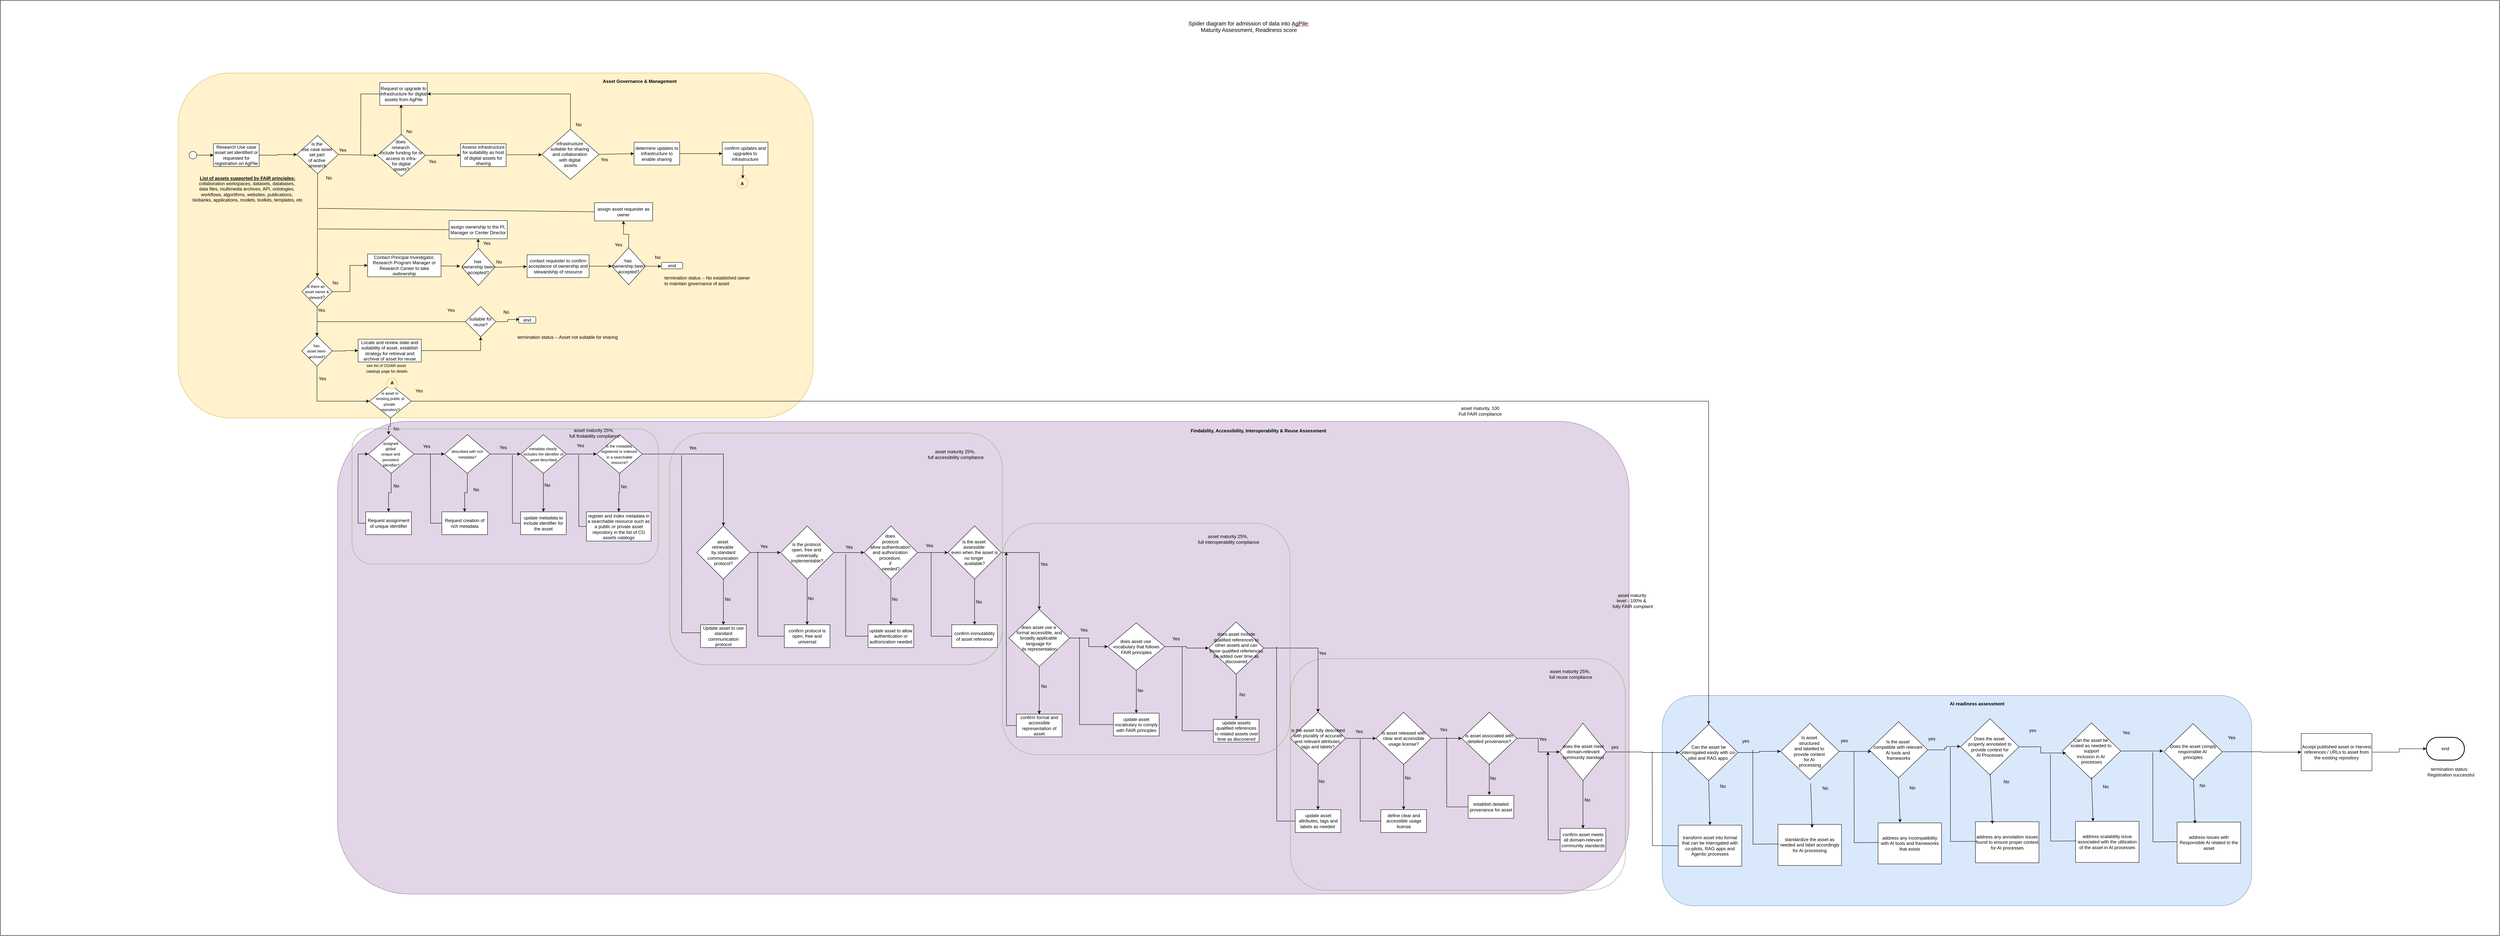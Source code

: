 <mxfile version="27.0.9" pages="3">
  <diagram name="Asset-Decision-Tree" id="kh70RzPJQsRN2QVFIez3">
    <mxGraphModel dx="119034" dy="15370" grid="0" gridSize="10" guides="0" tooltips="1" connect="1" arrows="1" fold="1" page="0" pageScale="1" pageWidth="1100" pageHeight="850" math="0" shadow="0">
      <root>
        <mxCell id="0" />
        <mxCell id="1" parent="0" />
        <mxCell id="A70f7V5pCjVoWRl9Ma4a-29" value="" style="rounded=1;whiteSpace=wrap;html=1;fillColor=#fff2cc;strokeColor=#d6b656;" parent="1" vertex="1">
          <mxGeometry x="-117405" y="-14301" width="1669" height="907" as="geometry" />
        </mxCell>
        <mxCell id="baJGxwz3a-WyB7PCBtRj-90" value="" style="rounded=1;whiteSpace=wrap;html=1;fillColor=#e1d5e7;strokeColor=#9673a6;" parent="1" vertex="1">
          <mxGeometry x="-116986" y="-13385" width="3394" height="1243" as="geometry" />
        </mxCell>
        <mxCell id="baJGxwz3a-WyB7PCBtRj-93" value="" style="rounded=0;whiteSpace=wrap;html=1;fillColor=none;" parent="1" vertex="1">
          <mxGeometry x="-117872" y="-14492" width="6567" height="2459" as="geometry" />
        </mxCell>
        <mxCell id="baJGxwz3a-WyB7PCBtRj-194" value="" style="rounded=1;whiteSpace=wrap;html=1;fillColor=#dae8fc;strokeColor=#6c8ebf;" parent="1" vertex="1">
          <mxGeometry x="-113505" y="-12664" width="1549" height="553" as="geometry" />
        </mxCell>
        <mxCell id="EKoYhgj5fetH4Y42ur88-1" value="&lt;span data-contrast=&quot;none&quot; class=&quot;TextRun SCXO240272631 BCX8&quot; lang=&quot;EN-US&quot; style=&quot;margin: 0px; padding: 0px; user-select: text; -webkit-user-drag: none; -webkit-tap-highlight-color: transparent; color: rgb(0, 0, 0); font-style: normal; font-variant-caps: normal; font-weight: normal; letter-spacing: normal; orphans: 2; text-align: left; text-indent: 0px; text-transform: none; widows: 2; word-spacing: 0px; -webkit-text-stroke-width: 0px; white-space: normal; background-color: transparent; text-decoration: none; font-size: 11pt; font-family: &amp;quot;Aptos Narrow&amp;quot;, sans-serif; line-height: 17px; font-variant-ligatures: none !important;&quot;&gt;&lt;span class=&quot;NormalTextRun SCXO240272631 BCX8&quot; style=&quot;margin: 0px; padding: 0px; user-select: text; -webkit-user-drag: none; -webkit-tap-highlight-color: transparent; background-color: inherit;&quot;&gt;Spider diagram for admission of data into&lt;span&gt;&amp;nbsp;&lt;/span&gt;&lt;/span&gt;&lt;span class=&quot;SpellingError SCXO240272631 BCX8&quot; style=&quot;margin: 0px; padding: 0px; user-select: text; -webkit-user-drag: none; -webkit-tap-highlight-color: transparent; background-repeat: repeat-x; background-position: left bottom; background-image: url(&amp;quot;data:image/gif;base64,R0lGODlhBQAEAJECAP////8AAAAAAAAAACH5BAEAAAIALAAAAAAFAAQAAAIIlGAXCCHrTCgAOw==&amp;quot;); border-bottom: 1px solid transparent; background-color: inherit;&quot;&gt;AgPile&lt;/span&gt;&lt;span class=&quot;NormalTextRun SCXO240272631 BCX8&quot; style=&quot;margin: 0px; padding: 0px; user-select: text; -webkit-user-drag: none; -webkit-tap-highlight-color: transparent; background-color: inherit;&quot;&gt;:&amp;nbsp;&lt;/span&gt;&lt;/span&gt;&lt;div style=&quot;text-align: center;&quot;&gt;&lt;span data-contrast=&quot;none&quot; class=&quot;TextRun SCXO240272631 BCX8&quot; lang=&quot;EN-US&quot; style=&quot;margin: 0px; padding: 0px; user-select: text; -webkit-user-drag: none; -webkit-tap-highlight-color: transparent; color: rgb(0, 0, 0); font-style: normal; font-variant-caps: normal; font-weight: normal; letter-spacing: normal; orphans: 2; text-indent: 0px; text-transform: none; widows: 2; word-spacing: 0px; -webkit-text-stroke-width: 0px; white-space: normal; background-color: transparent; text-decoration: none; font-size: 11pt; font-family: &amp;quot;Aptos Narrow&amp;quot;, sans-serif; line-height: 17px; font-variant-ligatures: none !important;&quot;&gt;&lt;span class=&quot;NormalTextRun SCXO240272631 BCX8&quot; style=&quot;margin: 0px; padding: 0px; user-select: text; -webkit-user-drag: none; -webkit-tap-highlight-color: transparent; background-color: inherit;&quot;&gt;Maturity Assessment, Readiness score&lt;/span&gt;&lt;/span&gt;&lt;span class=&quot;EOP SCXO240272631 BCX8&quot; style=&quot;margin: 0px; padding: 0px; user-select: text; -webkit-user-drag: none; -webkit-tap-highlight-color: transparent; color: rgb(0, 0, 0); font-style: normal; font-variant-ligatures: normal; font-variant-caps: normal; font-weight: 400; letter-spacing: normal; orphans: 2; text-align: left; text-indent: 0px; text-transform: none; widows: 2; word-spacing: 0px; -webkit-text-stroke-width: 0px; white-space: normal; background-color: rgb(255, 255, 255); text-decoration-thickness: initial; text-decoration-style: initial; text-decoration-color: initial; font-size: 11pt; line-height: 17px; font-family: &amp;quot;Aptos Narrow&amp;quot;, sans-serif;&quot;&gt;&amp;nbsp;&lt;/span&gt;&lt;/div&gt;" style="text;whiteSpace=wrap;html=1;" parent="1" vertex="1">
          <mxGeometry x="-114752" y="-14446" width="450" height="60" as="geometry" />
        </mxCell>
        <mxCell id="EKoYhgj5fetH4Y42ur88-4" value="" style="edgeStyle=orthogonalEdgeStyle;rounded=0;orthogonalLoop=1;jettySize=auto;html=1;" parent="1" source="EKoYhgj5fetH4Y42ur88-2" target="EKoYhgj5fetH4Y42ur88-3" edge="1">
          <mxGeometry relative="1" as="geometry" />
        </mxCell>
        <mxCell id="EKoYhgj5fetH4Y42ur88-2" value="" style="ellipse;whiteSpace=wrap;html=1;aspect=fixed;" parent="1" vertex="1">
          <mxGeometry x="-117376" y="-14095" width="20" height="20" as="geometry" />
        </mxCell>
        <mxCell id="EKoYhgj5fetH4Y42ur88-3" value="Research Use case asset set identified or requested for registration on AgPile" style="whiteSpace=wrap;html=1;" parent="1" vertex="1">
          <mxGeometry x="-117312" y="-14115" width="120" height="60" as="geometry" />
        </mxCell>
        <mxCell id="EKoYhgj5fetH4Y42ur88-8" value="" style="edgeStyle=orthogonalEdgeStyle;rounded=0;orthogonalLoop=1;jettySize=auto;html=1;entryX=0.5;entryY=0;entryDx=0;entryDy=0;" parent="1" source="EKoYhgj5fetH4Y42ur88-6" target="baJGxwz3a-WyB7PCBtRj-159" edge="1">
          <mxGeometry relative="1" as="geometry" />
        </mxCell>
        <mxCell id="EKoYhgj5fetH4Y42ur88-14" value="" style="edgeStyle=orthogonalEdgeStyle;rounded=0;orthogonalLoop=1;jettySize=auto;html=1;" parent="1" source="EKoYhgj5fetH4Y42ur88-6" edge="1">
          <mxGeometry relative="1" as="geometry">
            <mxPoint x="-116852" y="-13350" as="targetPoint" />
          </mxGeometry>
        </mxCell>
        <mxCell id="EKoYhgj5fetH4Y42ur88-6" value="&lt;font style=&quot;font-size: 10px;&quot;&gt;is asset in&amp;nbsp;&lt;/font&gt;&lt;div&gt;&lt;font style=&quot;font-size: 10px;&quot;&gt;existing public or private&amp;nbsp;&amp;nbsp;&lt;/font&gt;&lt;/div&gt;&lt;div&gt;&lt;font style=&quot;font-size: 10px;&quot;&gt;repository?&lt;/font&gt;&lt;/div&gt;" style="rhombus;whiteSpace=wrap;html=1;" parent="1" vertex="1">
          <mxGeometry x="-116902" y="-13482" width="110" height="88" as="geometry" />
        </mxCell>
        <mxCell id="EKoYhgj5fetH4Y42ur88-7" value="Accept published asset or Harvest references / URLs to asset from the existing repository" style="whiteSpace=wrap;html=1;" parent="1" vertex="1">
          <mxGeometry x="-111826" y="-12564" width="186" height="98" as="geometry" />
        </mxCell>
        <mxCell id="baJGxwz3a-WyB7PCBtRj-169" style="edgeStyle=orthogonalEdgeStyle;rounded=0;orthogonalLoop=1;jettySize=auto;html=1;exitX=0.5;exitY=0;exitDx=0;exitDy=0;exitPerimeter=0;" parent="1" source="EKoYhgj5fetH4Y42ur88-9" edge="1">
          <mxGeometry relative="1" as="geometry">
            <mxPoint x="-112089.524" y="-12231.714" as="targetPoint" />
          </mxGeometry>
        </mxCell>
        <mxCell id="EKoYhgj5fetH4Y42ur88-9" value="end" style="strokeWidth=2;html=1;shape=mxgraph.flowchart.terminator;whiteSpace=wrap;" parent="1" vertex="1">
          <mxGeometry x="-112121" y="-12259" width="50" height="30" as="geometry" />
        </mxCell>
        <mxCell id="EKoYhgj5fetH4Y42ur88-11" style="edgeStyle=orthogonalEdgeStyle;rounded=0;orthogonalLoop=1;jettySize=auto;html=1;entryX=0;entryY=0.5;entryDx=0;entryDy=0;" parent="1" source="EKoYhgj5fetH4Y42ur88-3" target="baJGxwz3a-WyB7PCBtRj-96" edge="1">
          <mxGeometry relative="1" as="geometry">
            <mxPoint x="-116903" y="-13438" as="targetPoint" />
          </mxGeometry>
        </mxCell>
        <mxCell id="EKoYhgj5fetH4Y42ur88-12" value="Yes" style="text;html=1;align=center;verticalAlign=middle;resizable=0;points=[];autosize=1;strokeColor=none;fillColor=none;" parent="1" vertex="1">
          <mxGeometry x="-116792" y="-13480" width="40" height="30" as="geometry" />
        </mxCell>
        <mxCell id="EKoYhgj5fetH4Y42ur88-16" value="No" style="text;html=1;align=center;verticalAlign=middle;resizable=0;points=[];autosize=1;strokeColor=none;fillColor=none;" parent="1" vertex="1">
          <mxGeometry x="-116852" y="-13380" width="40" height="30" as="geometry" />
        </mxCell>
        <mxCell id="EKoYhgj5fetH4Y42ur88-22" value="" style="edgeStyle=orthogonalEdgeStyle;rounded=0;orthogonalLoop=1;jettySize=auto;html=1;" parent="1" source="EKoYhgj5fetH4Y42ur88-17" target="EKoYhgj5fetH4Y42ur88-21" edge="1">
          <mxGeometry relative="1" as="geometry" />
        </mxCell>
        <mxCell id="EKoYhgj5fetH4Y42ur88-25" value="" style="edgeStyle=orthogonalEdgeStyle;rounded=0;orthogonalLoop=1;jettySize=auto;html=1;" parent="1" source="EKoYhgj5fetH4Y42ur88-17" target="EKoYhgj5fetH4Y42ur88-24" edge="1">
          <mxGeometry relative="1" as="geometry" />
        </mxCell>
        <mxCell id="EKoYhgj5fetH4Y42ur88-17" value="&lt;div&gt;&lt;font style=&quot;font-size: 10px;&quot;&gt;assigned&amp;nbsp;&lt;/font&gt;&lt;/div&gt;&lt;div&gt;&lt;font style=&quot;font-size: 10px;&quot;&gt;global&amp;nbsp;&lt;/font&gt;&lt;/div&gt;&lt;div&gt;&lt;font style=&quot;font-size: 10px;&quot;&gt;unique and&amp;nbsp;&lt;/font&gt;&lt;/div&gt;&lt;div&gt;&lt;font style=&quot;font-size: 10px;&quot;&gt;persistent&amp;nbsp;&lt;/font&gt;&lt;/div&gt;&lt;div&gt;&lt;font style=&quot;font-size: 10px;&quot;&gt;identifier?&lt;/font&gt;&lt;/div&gt;" style="rhombus;whiteSpace=wrap;html=1;" parent="1" vertex="1">
          <mxGeometry x="-116905" y="-13350" width="120" height="102" as="geometry" />
        </mxCell>
        <mxCell id="eXoO0mXBXrkGlScKykgu-1" style="edgeStyle=orthogonalEdgeStyle;rounded=0;orthogonalLoop=1;jettySize=auto;html=1;entryX=0;entryY=0.5;entryDx=0;entryDy=0;fontFamily=Helvetica;fontSize=12;fontColor=default;exitX=0;exitY=0.5;exitDx=0;exitDy=0;" parent="1" source="EKoYhgj5fetH4Y42ur88-21" target="EKoYhgj5fetH4Y42ur88-17" edge="1">
          <mxGeometry relative="1" as="geometry" />
        </mxCell>
        <mxCell id="EKoYhgj5fetH4Y42ur88-21" value="Request assignment of unique identifier" style="whiteSpace=wrap;html=1;" parent="1" vertex="1">
          <mxGeometry x="-116912" y="-13147" width="120" height="60" as="geometry" />
        </mxCell>
        <mxCell id="EKoYhgj5fetH4Y42ur88-23" value="No" style="text;html=1;align=center;verticalAlign=middle;resizable=0;points=[];autosize=1;strokeColor=none;fillColor=none;" parent="1" vertex="1">
          <mxGeometry x="-116852" y="-13230" width="40" height="30" as="geometry" />
        </mxCell>
        <mxCell id="EKoYhgj5fetH4Y42ur88-27" value="" style="edgeStyle=orthogonalEdgeStyle;rounded=0;orthogonalLoop=1;jettySize=auto;html=1;" parent="1" source="EKoYhgj5fetH4Y42ur88-24" target="EKoYhgj5fetH4Y42ur88-26" edge="1">
          <mxGeometry relative="1" as="geometry" />
        </mxCell>
        <mxCell id="eXoO0mXBXrkGlScKykgu-7" value="" style="edgeStyle=orthogonalEdgeStyle;rounded=0;orthogonalLoop=1;jettySize=auto;html=1;fontFamily=Helvetica;fontSize=12;fontColor=default;" parent="1" source="EKoYhgj5fetH4Y42ur88-24" target="eXoO0mXBXrkGlScKykgu-6" edge="1">
          <mxGeometry relative="1" as="geometry" />
        </mxCell>
        <mxCell id="EKoYhgj5fetH4Y42ur88-24" value="&lt;div&gt;&lt;span style=&quot;font-size: 10px;&quot;&gt;described with rich metadata?&lt;/span&gt;&lt;/div&gt;" style="rhombus;whiteSpace=wrap;html=1;" parent="1" vertex="1">
          <mxGeometry x="-116705" y="-13350" width="120" height="102" as="geometry" />
        </mxCell>
        <mxCell id="eXoO0mXBXrkGlScKykgu-5" style="edgeStyle=orthogonalEdgeStyle;rounded=0;orthogonalLoop=1;jettySize=auto;html=1;fontFamily=Helvetica;fontSize=12;fontColor=default;endArrow=none;startFill=0;" parent="1" source="EKoYhgj5fetH4Y42ur88-26" edge="1">
          <mxGeometry relative="1" as="geometry">
            <mxPoint x="-116742" y="-13300" as="targetPoint" />
          </mxGeometry>
        </mxCell>
        <mxCell id="EKoYhgj5fetH4Y42ur88-26" value="Request creation of rich metadata" style="whiteSpace=wrap;html=1;" parent="1" vertex="1">
          <mxGeometry x="-116712" y="-13147" width="120" height="60" as="geometry" />
        </mxCell>
        <mxCell id="EKoYhgj5fetH4Y42ur88-28" value="No" style="text;html=1;align=center;verticalAlign=middle;resizable=0;points=[];autosize=1;strokeColor=none;fillColor=none;" parent="1" vertex="1">
          <mxGeometry x="-116642" y="-13220" width="40" height="30" as="geometry" />
        </mxCell>
        <mxCell id="EKoYhgj5fetH4Y42ur88-37" value="&lt;font style=&quot;font-size: 10px;&quot;&gt;see list of CGIAR asset&amp;nbsp;&lt;/font&gt;&lt;div&gt;&lt;font style=&quot;font-size: 10px;&quot;&gt;catalogs page for details&lt;/font&gt;&lt;/div&gt;" style="text;html=1;align=center;verticalAlign=middle;resizable=0;points=[];autosize=1;strokeColor=none;fillColor=none;fontFamily=Helvetica;fontSize=12;fontColor=default;" parent="1" vertex="1">
          <mxGeometry x="-116922" y="-13545" width="130" height="40" as="geometry" />
        </mxCell>
        <mxCell id="eXoO0mXBXrkGlScKykgu-9" value="" style="edgeStyle=orthogonalEdgeStyle;rounded=0;orthogonalLoop=1;jettySize=auto;html=1;fontFamily=Helvetica;fontSize=12;fontColor=default;" parent="1" source="eXoO0mXBXrkGlScKykgu-6" target="eXoO0mXBXrkGlScKykgu-8" edge="1">
          <mxGeometry relative="1" as="geometry" />
        </mxCell>
        <mxCell id="eXoO0mXBXrkGlScKykgu-11" value="" style="edgeStyle=orthogonalEdgeStyle;rounded=0;orthogonalLoop=1;jettySize=auto;html=1;fontFamily=Helvetica;fontSize=12;fontColor=default;" parent="1" source="eXoO0mXBXrkGlScKykgu-6" target="eXoO0mXBXrkGlScKykgu-10" edge="1">
          <mxGeometry relative="1" as="geometry" />
        </mxCell>
        <mxCell id="eXoO0mXBXrkGlScKykgu-6" value="&lt;div&gt;&lt;span style=&quot;font-size: 10px;&quot;&gt;metadata clearly&amp;nbsp;&lt;/span&gt;&lt;/div&gt;&lt;div&gt;&lt;span style=&quot;font-size: 10px;&quot;&gt;includes the identifier of asset described&lt;/span&gt;&lt;/div&gt;" style="rhombus;whiteSpace=wrap;html=1;" parent="1" vertex="1">
          <mxGeometry x="-116505" y="-13350" width="120" height="102" as="geometry" />
        </mxCell>
        <mxCell id="baJGxwz3a-WyB7PCBtRj-30" style="edgeStyle=orthogonalEdgeStyle;rounded=0;orthogonalLoop=1;jettySize=auto;html=1;endArrow=none;startFill=0;entryX=1.146;entryY=1.249;entryDx=0;entryDy=0;entryPerimeter=0;" parent="1" source="eXoO0mXBXrkGlScKykgu-8" target="baJGxwz3a-WyB7PCBtRj-14" edge="1">
          <mxGeometry relative="1" as="geometry">
            <mxPoint x="-116548.683" y="-13293.349" as="targetPoint" />
          </mxGeometry>
        </mxCell>
        <mxCell id="eXoO0mXBXrkGlScKykgu-8" value="update metadata to include identifier for the asset" style="whiteSpace=wrap;html=1;" parent="1" vertex="1">
          <mxGeometry x="-116505" y="-13147" width="120" height="60" as="geometry" />
        </mxCell>
        <mxCell id="eXoO0mXBXrkGlScKykgu-13" value="" style="edgeStyle=orthogonalEdgeStyle;rounded=0;orthogonalLoop=1;jettySize=auto;html=1;fontFamily=Helvetica;fontSize=12;fontColor=default;" parent="1" source="eXoO0mXBXrkGlScKykgu-10" target="eXoO0mXBXrkGlScKykgu-12" edge="1">
          <mxGeometry relative="1" as="geometry" />
        </mxCell>
        <mxCell id="eXoO0mXBXrkGlScKykgu-15" value="" style="edgeStyle=orthogonalEdgeStyle;rounded=0;orthogonalLoop=1;jettySize=auto;html=1;fontFamily=Helvetica;fontSize=12;fontColor=default;" parent="1" source="eXoO0mXBXrkGlScKykgu-10" target="eXoO0mXBXrkGlScKykgu-14" edge="1">
          <mxGeometry relative="1" as="geometry" />
        </mxCell>
        <mxCell id="eXoO0mXBXrkGlScKykgu-10" value="&lt;div&gt;&lt;span style=&quot;font-size: 10px;&quot;&gt;is the metadata&amp;nbsp;&lt;/span&gt;&lt;/div&gt;&lt;div&gt;&lt;span style=&quot;font-size: 10px;&quot;&gt;registered or indexed&amp;nbsp;&lt;/span&gt;&lt;/div&gt;&lt;div&gt;&lt;span style=&quot;font-size: 10px;&quot;&gt;in a searchable&lt;/span&gt;&lt;/div&gt;&lt;div&gt;&lt;span style=&quot;font-size: 10px;&quot;&gt;resource?&lt;/span&gt;&lt;/div&gt;" style="rhombus;whiteSpace=wrap;html=1;" parent="1" vertex="1">
          <mxGeometry x="-116305" y="-13350" width="120" height="102" as="geometry" />
        </mxCell>
        <mxCell id="baJGxwz3a-WyB7PCBtRj-31" style="edgeStyle=orthogonalEdgeStyle;rounded=0;orthogonalLoop=1;jettySize=auto;html=1;endArrow=none;startFill=0;" parent="1" source="eXoO0mXBXrkGlScKykgu-12" edge="1">
          <mxGeometry relative="1" as="geometry">
            <mxPoint x="-116352.533" y="-13296.867" as="targetPoint" />
          </mxGeometry>
        </mxCell>
        <mxCell id="eXoO0mXBXrkGlScKykgu-12" value="register and index metadata in a searchable resource such as a public or private asset repository in the list of CG assets catalogs" style="whiteSpace=wrap;html=1;" parent="1" vertex="1">
          <mxGeometry x="-116332" y="-13147" width="170" height="77" as="geometry" />
        </mxCell>
        <mxCell id="eXoO0mXBXrkGlScKykgu-17" value="" style="edgeStyle=orthogonalEdgeStyle;rounded=0;orthogonalLoop=1;jettySize=auto;html=1;fontFamily=Helvetica;fontSize=12;fontColor=default;" parent="1" source="eXoO0mXBXrkGlScKykgu-14" target="eXoO0mXBXrkGlScKykgu-16" edge="1">
          <mxGeometry relative="1" as="geometry" />
        </mxCell>
        <mxCell id="baJGxwz3a-WyB7PCBtRj-32" style="edgeStyle=orthogonalEdgeStyle;rounded=0;orthogonalLoop=1;jettySize=auto;html=1;endArrow=none;startFill=0;exitX=0;exitY=0.35;exitDx=0;exitDy=0;exitPerimeter=0;" parent="1" source="baJGxwz3a-WyB7PCBtRj-33" edge="1">
          <mxGeometry relative="1" as="geometry">
            <mxPoint x="-116082.133" y="-13295.8" as="targetPoint" />
          </mxGeometry>
        </mxCell>
        <mxCell id="baJGxwz3a-WyB7PCBtRj-34" value="" style="edgeStyle=orthogonalEdgeStyle;rounded=0;orthogonalLoop=1;jettySize=auto;html=1;" parent="1" source="eXoO0mXBXrkGlScKykgu-14" target="baJGxwz3a-WyB7PCBtRj-33" edge="1">
          <mxGeometry relative="1" as="geometry" />
        </mxCell>
        <mxCell id="eXoO0mXBXrkGlScKykgu-14" value="asset&amp;nbsp;&lt;div&gt;retrievable&amp;nbsp;&lt;div&gt;by standard communication&amp;nbsp;&lt;/div&gt;&lt;div&gt;protocol?&lt;/div&gt;&lt;/div&gt;" style="rhombus;whiteSpace=wrap;html=1;" parent="1" vertex="1">
          <mxGeometry x="-116042" y="-13110" width="140" height="140" as="geometry" />
        </mxCell>
        <mxCell id="eXoO0mXBXrkGlScKykgu-19" value="" style="edgeStyle=orthogonalEdgeStyle;rounded=0;orthogonalLoop=1;jettySize=auto;html=1;fontFamily=Helvetica;fontSize=12;fontColor=default;" parent="1" source="eXoO0mXBXrkGlScKykgu-16" target="eXoO0mXBXrkGlScKykgu-18" edge="1">
          <mxGeometry relative="1" as="geometry" />
        </mxCell>
        <mxCell id="baJGxwz3a-WyB7PCBtRj-36" value="" style="edgeStyle=orthogonalEdgeStyle;rounded=0;orthogonalLoop=1;jettySize=auto;html=1;" parent="1" source="eXoO0mXBXrkGlScKykgu-16" target="baJGxwz3a-WyB7PCBtRj-35" edge="1">
          <mxGeometry relative="1" as="geometry" />
        </mxCell>
        <mxCell id="eXoO0mXBXrkGlScKykgu-16" value="is the protocol&amp;nbsp;&lt;div&gt;open,&amp;nbsp;&lt;span style=&quot;background-color: transparent; color: light-dark(rgb(0, 0, 0), rgb(255, 255, 255));&quot;&gt;free and&amp;nbsp;&lt;/span&gt;&lt;/div&gt;&lt;div&gt;&lt;span style=&quot;background-color: transparent; color: light-dark(rgb(0, 0, 0), rgb(255, 255, 255));&quot;&gt;universally implementable?&lt;/span&gt;&lt;/div&gt;" style="rhombus;whiteSpace=wrap;html=1;" parent="1" vertex="1">
          <mxGeometry x="-115822" y="-13110" width="140" height="140" as="geometry" />
        </mxCell>
        <mxCell id="eXoO0mXBXrkGlScKykgu-21" value="" style="edgeStyle=orthogonalEdgeStyle;rounded=0;orthogonalLoop=1;jettySize=auto;html=1;fontFamily=Helvetica;fontSize=12;fontColor=default;" parent="1" source="eXoO0mXBXrkGlScKykgu-18" target="eXoO0mXBXrkGlScKykgu-20" edge="1">
          <mxGeometry relative="1" as="geometry" />
        </mxCell>
        <mxCell id="baJGxwz3a-WyB7PCBtRj-39" value="" style="edgeStyle=orthogonalEdgeStyle;rounded=0;orthogonalLoop=1;jettySize=auto;html=1;" parent="1" source="eXoO0mXBXrkGlScKykgu-18" target="baJGxwz3a-WyB7PCBtRj-38" edge="1">
          <mxGeometry relative="1" as="geometry" />
        </mxCell>
        <mxCell id="eXoO0mXBXrkGlScKykgu-18" value="does&amp;nbsp;&lt;div&gt;protocol&amp;nbsp;&lt;div&gt;allow authentication&amp;nbsp;&lt;/div&gt;&lt;div&gt;and authorization&amp;nbsp;&lt;div&gt;procedure,&amp;nbsp;&lt;/div&gt;&lt;div&gt;if&amp;nbsp;&lt;/div&gt;&lt;div&gt;needed?&lt;/div&gt;&lt;/div&gt;&lt;/div&gt;" style="rhombus;whiteSpace=wrap;html=1;" parent="1" vertex="1">
          <mxGeometry x="-115602" y="-13110" width="140" height="140" as="geometry" />
        </mxCell>
        <mxCell id="eXoO0mXBXrkGlScKykgu-23" value="" style="edgeStyle=orthogonalEdgeStyle;rounded=0;orthogonalLoop=1;jettySize=auto;html=1;fontFamily=Helvetica;fontSize=12;fontColor=default;" parent="1" source="eXoO0mXBXrkGlScKykgu-20" target="eXoO0mXBXrkGlScKykgu-22" edge="1">
          <mxGeometry relative="1" as="geometry" />
        </mxCell>
        <mxCell id="baJGxwz3a-WyB7PCBtRj-42" value="" style="edgeStyle=orthogonalEdgeStyle;rounded=0;orthogonalLoop=1;jettySize=auto;html=1;" parent="1" source="eXoO0mXBXrkGlScKykgu-20" target="baJGxwz3a-WyB7PCBtRj-41" edge="1">
          <mxGeometry relative="1" as="geometry" />
        </mxCell>
        <mxCell id="eXoO0mXBXrkGlScKykgu-20" value="is the asset&amp;nbsp;&lt;div&gt;assessible&amp;nbsp;&lt;div&gt;even when the asset is no longer&amp;nbsp;&lt;/div&gt;&lt;div&gt;available?&lt;/div&gt;&lt;/div&gt;" style="rhombus;whiteSpace=wrap;html=1;" parent="1" vertex="1">
          <mxGeometry x="-115382" y="-13110" width="140" height="140" as="geometry" />
        </mxCell>
        <mxCell id="baJGxwz3a-WyB7PCBtRj-2" value="" style="edgeStyle=orthogonalEdgeStyle;rounded=0;orthogonalLoop=1;jettySize=auto;html=1;" parent="1" source="eXoO0mXBXrkGlScKykgu-22" target="baJGxwz3a-WyB7PCBtRj-1" edge="1">
          <mxGeometry relative="1" as="geometry" />
        </mxCell>
        <mxCell id="baJGxwz3a-WyB7PCBtRj-45" value="" style="edgeStyle=orthogonalEdgeStyle;rounded=0;orthogonalLoop=1;jettySize=auto;html=1;" parent="1" source="eXoO0mXBXrkGlScKykgu-22" target="baJGxwz3a-WyB7PCBtRj-44" edge="1">
          <mxGeometry relative="1" as="geometry" />
        </mxCell>
        <mxCell id="eXoO0mXBXrkGlScKykgu-22" value="does asset use a&amp;nbsp;&lt;div&gt;formal accessible, and broadly applicable&amp;nbsp;&lt;div&gt;language for&amp;nbsp;&lt;/div&gt;&lt;div&gt;its representation&lt;/div&gt;&lt;/div&gt;" style="rhombus;whiteSpace=wrap;html=1;" parent="1" vertex="1">
          <mxGeometry x="-115222" y="-12890" width="160" height="150" as="geometry" />
        </mxCell>
        <mxCell id="baJGxwz3a-WyB7PCBtRj-4" value="" style="edgeStyle=orthogonalEdgeStyle;rounded=0;orthogonalLoop=1;jettySize=auto;html=1;" parent="1" source="baJGxwz3a-WyB7PCBtRj-1" target="baJGxwz3a-WyB7PCBtRj-3" edge="1">
          <mxGeometry relative="1" as="geometry" />
        </mxCell>
        <mxCell id="baJGxwz3a-WyB7PCBtRj-48" value="" style="edgeStyle=orthogonalEdgeStyle;rounded=0;orthogonalLoop=1;jettySize=auto;html=1;" parent="1" source="baJGxwz3a-WyB7PCBtRj-1" target="baJGxwz3a-WyB7PCBtRj-47" edge="1">
          <mxGeometry relative="1" as="geometry" />
        </mxCell>
        <mxCell id="baJGxwz3a-WyB7PCBtRj-1" value="does asset use&amp;nbsp;&lt;div&gt;vocabulary that follows FAIR principles&lt;/div&gt;" style="rhombus;whiteSpace=wrap;html=1;" parent="1" vertex="1">
          <mxGeometry x="-114962" y="-12855" width="150" height="125" as="geometry" />
        </mxCell>
        <mxCell id="baJGxwz3a-WyB7PCBtRj-6" value="" style="edgeStyle=orthogonalEdgeStyle;rounded=0;orthogonalLoop=1;jettySize=auto;html=1;" parent="1" source="baJGxwz3a-WyB7PCBtRj-3" target="baJGxwz3a-WyB7PCBtRj-5" edge="1">
          <mxGeometry relative="1" as="geometry" />
        </mxCell>
        <mxCell id="baJGxwz3a-WyB7PCBtRj-51" value="" style="edgeStyle=orthogonalEdgeStyle;rounded=0;orthogonalLoop=1;jettySize=auto;html=1;" parent="1" source="baJGxwz3a-WyB7PCBtRj-3" target="baJGxwz3a-WyB7PCBtRj-50" edge="1">
          <mxGeometry relative="1" as="geometry" />
        </mxCell>
        <mxCell id="baJGxwz3a-WyB7PCBtRj-3" value="does asset include qualified references to other assets and can those qualified refertences be added over time as discovered" style="rhombus;whiteSpace=wrap;html=1;" parent="1" vertex="1">
          <mxGeometry x="-114697" y="-12857.5" width="145" height="137.5" as="geometry" />
        </mxCell>
        <mxCell id="baJGxwz3a-WyB7PCBtRj-8" value="" style="edgeStyle=orthogonalEdgeStyle;rounded=0;orthogonalLoop=1;jettySize=auto;html=1;" parent="1" source="baJGxwz3a-WyB7PCBtRj-5" target="baJGxwz3a-WyB7PCBtRj-7" edge="1">
          <mxGeometry relative="1" as="geometry" />
        </mxCell>
        <mxCell id="baJGxwz3a-WyB7PCBtRj-55" value="" style="edgeStyle=orthogonalEdgeStyle;rounded=0;orthogonalLoop=1;jettySize=auto;html=1;" parent="1" source="baJGxwz3a-WyB7PCBtRj-5" target="baJGxwz3a-WyB7PCBtRj-54" edge="1">
          <mxGeometry relative="1" as="geometry" />
        </mxCell>
        <mxCell id="baJGxwz3a-WyB7PCBtRj-5" value="is the asset fully described with plurality of accurate and relevant attributes, tags and labels?" style="rhombus;whiteSpace=wrap;html=1;" parent="1" vertex="1">
          <mxGeometry x="-114482" y="-12620" width="145" height="137.5" as="geometry" />
        </mxCell>
        <mxCell id="baJGxwz3a-WyB7PCBtRj-10" value="" style="edgeStyle=orthogonalEdgeStyle;rounded=0;orthogonalLoop=1;jettySize=auto;html=1;" parent="1" source="baJGxwz3a-WyB7PCBtRj-7" target="baJGxwz3a-WyB7PCBtRj-9" edge="1">
          <mxGeometry relative="1" as="geometry" />
        </mxCell>
        <mxCell id="baJGxwz3a-WyB7PCBtRj-58" value="" style="edgeStyle=orthogonalEdgeStyle;rounded=0;orthogonalLoop=1;jettySize=auto;html=1;" parent="1" source="baJGxwz3a-WyB7PCBtRj-7" target="baJGxwz3a-WyB7PCBtRj-57" edge="1">
          <mxGeometry relative="1" as="geometry" />
        </mxCell>
        <mxCell id="baJGxwz3a-WyB7PCBtRj-7" value="is asset released with clear and accessible usage license?" style="rhombus;whiteSpace=wrap;html=1;" parent="1" vertex="1">
          <mxGeometry x="-114257" y="-12620" width="145" height="137.5" as="geometry" />
        </mxCell>
        <mxCell id="baJGxwz3a-WyB7PCBtRj-12" value="" style="edgeStyle=orthogonalEdgeStyle;rounded=0;orthogonalLoop=1;jettySize=auto;html=1;" parent="1" source="baJGxwz3a-WyB7PCBtRj-9" target="baJGxwz3a-WyB7PCBtRj-11" edge="1">
          <mxGeometry relative="1" as="geometry" />
        </mxCell>
        <mxCell id="baJGxwz3a-WyB7PCBtRj-61" value="" style="edgeStyle=orthogonalEdgeStyle;rounded=0;orthogonalLoop=1;jettySize=auto;html=1;" parent="1" source="baJGxwz3a-WyB7PCBtRj-9" edge="1">
          <mxGeometry relative="1" as="geometry">
            <mxPoint x="-113959.5" y="-12402.5" as="targetPoint" />
          </mxGeometry>
        </mxCell>
        <mxCell id="baJGxwz3a-WyB7PCBtRj-9" value="is asset associated with detailed provenance?" style="rhombus;whiteSpace=wrap;html=1;" parent="1" vertex="1">
          <mxGeometry x="-114032" y="-12620" width="145" height="137.5" as="geometry" />
        </mxCell>
        <mxCell id="baJGxwz3a-WyB7PCBtRj-29" value="" style="edgeStyle=orthogonalEdgeStyle;rounded=0;orthogonalLoop=1;jettySize=auto;html=1;entryX=0;entryY=0.5;entryDx=0;entryDy=0;" parent="1" source="baJGxwz3a-WyB7PCBtRj-11" target="baJGxwz3a-WyB7PCBtRj-159" edge="1">
          <mxGeometry relative="1" as="geometry">
            <mxPoint x="-113505" y="-12516.143" as="targetPoint" />
          </mxGeometry>
        </mxCell>
        <mxCell id="baJGxwz3a-WyB7PCBtRj-65" value="" style="edgeStyle=orthogonalEdgeStyle;rounded=0;orthogonalLoop=1;jettySize=auto;html=1;" parent="1" source="baJGxwz3a-WyB7PCBtRj-11" target="baJGxwz3a-WyB7PCBtRj-64" edge="1">
          <mxGeometry relative="1" as="geometry" />
        </mxCell>
        <mxCell id="baJGxwz3a-WyB7PCBtRj-11" value="does the asset meet domain-relevant community standard" style="rhombus;whiteSpace=wrap;html=1;" parent="1" vertex="1">
          <mxGeometry x="-113774.5" y="-12591.25" width="122.5" height="151.25" as="geometry" />
        </mxCell>
        <mxCell id="baJGxwz3a-WyB7PCBtRj-13" value="Yes" style="text;html=1;align=center;verticalAlign=middle;resizable=0;points=[];autosize=1;strokeColor=none;fillColor=none;" parent="1" vertex="1">
          <mxGeometry x="-116771" y="-13332" width="38" height="26" as="geometry" />
        </mxCell>
        <mxCell id="baJGxwz3a-WyB7PCBtRj-14" value="Yes" style="text;html=1;align=center;verticalAlign=middle;resizable=0;points=[];autosize=1;strokeColor=none;fillColor=none;" parent="1" vertex="1">
          <mxGeometry x="-116570" y="-13329" width="38" height="26" as="geometry" />
        </mxCell>
        <mxCell id="baJGxwz3a-WyB7PCBtRj-15" value="Yes" style="text;html=1;align=center;verticalAlign=middle;resizable=0;points=[];autosize=1;strokeColor=none;fillColor=none;" parent="1" vertex="1">
          <mxGeometry x="-116367" y="-13334" width="38" height="26" as="geometry" />
        </mxCell>
        <mxCell id="baJGxwz3a-WyB7PCBtRj-16" value="Yes" style="text;html=1;align=center;verticalAlign=middle;resizable=0;points=[];autosize=1;strokeColor=none;fillColor=none;" parent="1" vertex="1">
          <mxGeometry x="-116072" y="-13328" width="38" height="26" as="geometry" />
        </mxCell>
        <mxCell id="baJGxwz3a-WyB7PCBtRj-17" value="Yes" style="text;html=1;align=center;verticalAlign=middle;resizable=0;points=[];autosize=1;strokeColor=none;fillColor=none;" parent="1" vertex="1">
          <mxGeometry x="-115885" y="-13069" width="38" height="26" as="geometry" />
        </mxCell>
        <mxCell id="baJGxwz3a-WyB7PCBtRj-18" value="Yes" style="text;html=1;align=center;verticalAlign=middle;resizable=0;points=[];autosize=1;strokeColor=none;fillColor=none;" parent="1" vertex="1">
          <mxGeometry x="-115661" y="-13067" width="38" height="26" as="geometry" />
        </mxCell>
        <mxCell id="baJGxwz3a-WyB7PCBtRj-19" value="Yes" style="text;html=1;align=center;verticalAlign=middle;resizable=0;points=[];autosize=1;strokeColor=none;fillColor=none;" parent="1" vertex="1">
          <mxGeometry x="-115450" y="-13071" width="38" height="26" as="geometry" />
        </mxCell>
        <mxCell id="baJGxwz3a-WyB7PCBtRj-20" value="Yes" style="text;html=1;align=center;verticalAlign=middle;resizable=0;points=[];autosize=1;strokeColor=none;fillColor=none;" parent="1" vertex="1">
          <mxGeometry x="-115149" y="-13022" width="38" height="26" as="geometry" />
        </mxCell>
        <mxCell id="baJGxwz3a-WyB7PCBtRj-22" value="Yes" style="text;html=1;align=center;verticalAlign=middle;resizable=0;points=[];autosize=1;strokeColor=none;fillColor=none;" parent="1" vertex="1">
          <mxGeometry x="-115044" y="-12849" width="38" height="26" as="geometry" />
        </mxCell>
        <mxCell id="baJGxwz3a-WyB7PCBtRj-23" value="Yes" style="text;html=1;align=center;verticalAlign=middle;resizable=0;points=[];autosize=1;strokeColor=none;fillColor=none;" parent="1" vertex="1">
          <mxGeometry x="-114802" y="-12826" width="38" height="26" as="geometry" />
        </mxCell>
        <mxCell id="baJGxwz3a-WyB7PCBtRj-24" value="Yes" style="text;html=1;align=center;verticalAlign=middle;resizable=0;points=[];autosize=1;strokeColor=none;fillColor=none;" parent="1" vertex="1">
          <mxGeometry x="-114417" y="-12788" width="38" height="26" as="geometry" />
        </mxCell>
        <mxCell id="baJGxwz3a-WyB7PCBtRj-25" value="Yes" style="text;html=1;align=center;verticalAlign=middle;resizable=0;points=[];autosize=1;strokeColor=none;fillColor=none;" parent="1" vertex="1">
          <mxGeometry x="-114321" y="-12582" width="38" height="26" as="geometry" />
        </mxCell>
        <mxCell id="baJGxwz3a-WyB7PCBtRj-26" value="Yes" style="text;html=1;align=center;verticalAlign=middle;resizable=0;points=[];autosize=1;strokeColor=none;fillColor=none;" parent="1" vertex="1">
          <mxGeometry x="-114099" y="-12587" width="38" height="26" as="geometry" />
        </mxCell>
        <mxCell id="baJGxwz3a-WyB7PCBtRj-27" value="Yes" style="text;html=1;align=center;verticalAlign=middle;resizable=0;points=[];autosize=1;strokeColor=none;fillColor=none;" parent="1" vertex="1">
          <mxGeometry x="-113838" y="-12562" width="38" height="26" as="geometry" />
        </mxCell>
        <mxCell id="baJGxwz3a-WyB7PCBtRj-33" value="Update asset to use standard communication protocol" style="whiteSpace=wrap;html=1;" parent="1" vertex="1">
          <mxGeometry x="-116032" y="-12850" width="120" height="60" as="geometry" />
        </mxCell>
        <mxCell id="baJGxwz3a-WyB7PCBtRj-35" value="confirm protocol is open, free and universal" style="whiteSpace=wrap;html=1;" parent="1" vertex="1">
          <mxGeometry x="-115812" y="-12850" width="120" height="60" as="geometry" />
        </mxCell>
        <mxCell id="baJGxwz3a-WyB7PCBtRj-37" style="edgeStyle=orthogonalEdgeStyle;rounded=0;orthogonalLoop=1;jettySize=auto;html=1;entryX=0.089;entryY=1.021;entryDx=0;entryDy=0;entryPerimeter=0;endArrow=none;startFill=0;" parent="1" source="baJGxwz3a-WyB7PCBtRj-35" target="baJGxwz3a-WyB7PCBtRj-17" edge="1">
          <mxGeometry relative="1" as="geometry" />
        </mxCell>
        <mxCell id="baJGxwz3a-WyB7PCBtRj-38" value="update asset to allow authentication or authorization needed" style="whiteSpace=wrap;html=1;" parent="1" vertex="1">
          <mxGeometry x="-115592" y="-12850" width="120" height="60" as="geometry" />
        </mxCell>
        <mxCell id="baJGxwz3a-WyB7PCBtRj-40" style="edgeStyle=orthogonalEdgeStyle;rounded=0;orthogonalLoop=1;jettySize=auto;html=1;entryX=0.272;entryY=1.21;entryDx=0;entryDy=0;entryPerimeter=0;endArrow=none;startFill=0;" parent="1" source="baJGxwz3a-WyB7PCBtRj-38" target="baJGxwz3a-WyB7PCBtRj-18" edge="1">
          <mxGeometry relative="1" as="geometry" />
        </mxCell>
        <mxCell id="baJGxwz3a-WyB7PCBtRj-41" value="confirm immutability of asset reference" style="whiteSpace=wrap;html=1;" parent="1" vertex="1">
          <mxGeometry x="-115372" y="-12850" width="120" height="60" as="geometry" />
        </mxCell>
        <mxCell id="baJGxwz3a-WyB7PCBtRj-43" style="edgeStyle=orthogonalEdgeStyle;rounded=0;orthogonalLoop=1;jettySize=auto;html=1;entryX=0.628;entryY=1.179;entryDx=0;entryDy=0;entryPerimeter=0;endArrow=none;startFill=0;" parent="1" source="baJGxwz3a-WyB7PCBtRj-41" target="baJGxwz3a-WyB7PCBtRj-19" edge="1">
          <mxGeometry relative="1" as="geometry" />
        </mxCell>
        <mxCell id="baJGxwz3a-WyB7PCBtRj-46" style="edgeStyle=orthogonalEdgeStyle;rounded=0;orthogonalLoop=1;jettySize=auto;html=1;" parent="1" source="baJGxwz3a-WyB7PCBtRj-44" edge="1">
          <mxGeometry relative="1" as="geometry">
            <mxPoint x="-115228.8" y="-13041.4" as="targetPoint" />
          </mxGeometry>
        </mxCell>
        <mxCell id="baJGxwz3a-WyB7PCBtRj-44" value="confirm formal and accessible representation of asset" style="whiteSpace=wrap;html=1;" parent="1" vertex="1">
          <mxGeometry x="-115202" y="-12615" width="120" height="60" as="geometry" />
        </mxCell>
        <mxCell id="baJGxwz3a-WyB7PCBtRj-49" style="edgeStyle=orthogonalEdgeStyle;rounded=0;orthogonalLoop=1;jettySize=auto;html=1;endArrow=none;startFill=0;entryX=0.204;entryY=1.236;entryDx=0;entryDy=0;entryPerimeter=0;" parent="1" source="baJGxwz3a-WyB7PCBtRj-47" target="baJGxwz3a-WyB7PCBtRj-22" edge="1">
          <mxGeometry relative="1" as="geometry">
            <mxPoint x="-115034.133" y="-12808.867" as="targetPoint" />
          </mxGeometry>
        </mxCell>
        <mxCell id="baJGxwz3a-WyB7PCBtRj-47" value="update asset vocabulary to comply with FAIR principles" style="whiteSpace=wrap;html=1;" parent="1" vertex="1">
          <mxGeometry x="-114947" y="-12617.5" width="120" height="60" as="geometry" />
        </mxCell>
        <mxCell id="baJGxwz3a-WyB7PCBtRj-50" value="update assets qualified references to related assets over time as discovered" style="whiteSpace=wrap;html=1;" parent="1" vertex="1">
          <mxGeometry x="-114684.5" y="-12601.25" width="120" height="60" as="geometry" />
        </mxCell>
        <mxCell id="baJGxwz3a-WyB7PCBtRj-52" style="edgeStyle=orthogonalEdgeStyle;rounded=0;orthogonalLoop=1;jettySize=auto;html=1;entryX=0.937;entryY=1.274;entryDx=0;entryDy=0;entryPerimeter=0;endArrow=none;startFill=0;" parent="1" source="baJGxwz3a-WyB7PCBtRj-50" target="baJGxwz3a-WyB7PCBtRj-23" edge="1">
          <mxGeometry relative="1" as="geometry" />
        </mxCell>
        <mxCell id="baJGxwz3a-WyB7PCBtRj-56" style="edgeStyle=orthogonalEdgeStyle;rounded=0;orthogonalLoop=1;jettySize=auto;html=1;endArrow=none;startFill=0;" parent="1" source="baJGxwz3a-WyB7PCBtRj-54" edge="1">
          <mxGeometry relative="1" as="geometry">
            <mxPoint x="-114518.4" y="-12792.333" as="targetPoint" />
          </mxGeometry>
        </mxCell>
        <mxCell id="baJGxwz3a-WyB7PCBtRj-54" value="update asset attributes, tags and labels as needed&amp;nbsp;" style="whiteSpace=wrap;html=1;" parent="1" vertex="1">
          <mxGeometry x="-114469.5" y="-12363.75" width="120" height="60" as="geometry" />
        </mxCell>
        <mxCell id="baJGxwz3a-WyB7PCBtRj-57" value="define clear and accessible usage license" style="whiteSpace=wrap;html=1;" parent="1" vertex="1">
          <mxGeometry x="-114244.5" y="-12363.75" width="120" height="60" as="geometry" />
        </mxCell>
        <mxCell id="baJGxwz3a-WyB7PCBtRj-59" style="edgeStyle=orthogonalEdgeStyle;rounded=0;orthogonalLoop=1;jettySize=auto;html=1;entryX=0.588;entryY=1.264;entryDx=0;entryDy=0;entryPerimeter=0;endArrow=none;startFill=0;" parent="1" source="baJGxwz3a-WyB7PCBtRj-57" target="baJGxwz3a-WyB7PCBtRj-25" edge="1">
          <mxGeometry relative="1" as="geometry" />
        </mxCell>
        <mxCell id="baJGxwz3a-WyB7PCBtRj-62" value="establish detailed provenance for asset" style="whiteSpace=wrap;html=1;" parent="1" vertex="1">
          <mxGeometry x="-114015" y="-12401" width="120" height="60" as="geometry" />
        </mxCell>
        <mxCell id="baJGxwz3a-WyB7PCBtRj-63" style="edgeStyle=orthogonalEdgeStyle;rounded=0;orthogonalLoop=1;jettySize=auto;html=1;entryX=0.725;entryY=1.251;entryDx=0;entryDy=0;entryPerimeter=0;endArrow=none;startFill=0;" parent="1" source="baJGxwz3a-WyB7PCBtRj-62" target="baJGxwz3a-WyB7PCBtRj-26" edge="1">
          <mxGeometry relative="1" as="geometry" />
        </mxCell>
        <mxCell id="baJGxwz3a-WyB7PCBtRj-66" style="edgeStyle=orthogonalEdgeStyle;rounded=0;orthogonalLoop=1;jettySize=auto;html=1;" parent="1" source="baJGxwz3a-WyB7PCBtRj-64" edge="1">
          <mxGeometry relative="1" as="geometry">
            <mxPoint x="-113805.333" y="-12516.067" as="targetPoint" />
          </mxGeometry>
        </mxCell>
        <mxCell id="baJGxwz3a-WyB7PCBtRj-64" value="confirm asset meets all domain-relevant community standards" style="whiteSpace=wrap;html=1;" parent="1" vertex="1">
          <mxGeometry x="-113773.25" y="-12314.375" width="120" height="60" as="geometry" />
        </mxCell>
        <mxCell id="baJGxwz3a-WyB7PCBtRj-67" value="No" style="text;html=1;align=center;verticalAlign=middle;resizable=0;points=[];autosize=1;strokeColor=none;fillColor=none;" parent="1" vertex="1">
          <mxGeometry x="-113719" y="-12402" width="33" height="26" as="geometry" />
        </mxCell>
        <mxCell id="baJGxwz3a-WyB7PCBtRj-68" value="No" style="text;html=1;align=center;verticalAlign=middle;resizable=0;points=[];autosize=1;strokeColor=none;fillColor=none;" parent="1" vertex="1">
          <mxGeometry x="-113967" y="-12459" width="33" height="26" as="geometry" />
        </mxCell>
        <mxCell id="baJGxwz3a-WyB7PCBtRj-69" value="No" style="text;html=1;align=center;verticalAlign=middle;resizable=0;points=[];autosize=1;strokeColor=none;fillColor=none;" parent="1" vertex="1">
          <mxGeometry x="-114191" y="-12460" width="33" height="26" as="geometry" />
        </mxCell>
        <mxCell id="baJGxwz3a-WyB7PCBtRj-70" value="No" style="text;html=1;align=center;verticalAlign=middle;resizable=0;points=[];autosize=1;strokeColor=none;fillColor=none;" parent="1" vertex="1">
          <mxGeometry x="-114417" y="-12451" width="33" height="26" as="geometry" />
        </mxCell>
        <mxCell id="baJGxwz3a-WyB7PCBtRj-71" value="No" style="text;html=1;align=center;verticalAlign=middle;resizable=0;points=[];autosize=1;strokeColor=none;fillColor=none;" parent="1" vertex="1">
          <mxGeometry x="-114626" y="-12679" width="33" height="26" as="geometry" />
        </mxCell>
        <mxCell id="baJGxwz3a-WyB7PCBtRj-72" value="No" style="text;html=1;align=center;verticalAlign=middle;resizable=0;points=[];autosize=1;strokeColor=none;fillColor=none;" parent="1" vertex="1">
          <mxGeometry x="-114894" y="-12690" width="33" height="26" as="geometry" />
        </mxCell>
        <mxCell id="baJGxwz3a-WyB7PCBtRj-73" value="No" style="text;html=1;align=center;verticalAlign=middle;resizable=0;points=[];autosize=1;strokeColor=none;fillColor=none;" parent="1" vertex="1">
          <mxGeometry x="-115147" y="-12701" width="33" height="26" as="geometry" />
        </mxCell>
        <mxCell id="baJGxwz3a-WyB7PCBtRj-74" value="No" style="text;html=1;align=center;verticalAlign=middle;resizable=0;points=[];autosize=1;strokeColor=none;fillColor=none;" parent="1" vertex="1">
          <mxGeometry x="-115318" y="-12923" width="33" height="26" as="geometry" />
        </mxCell>
        <mxCell id="baJGxwz3a-WyB7PCBtRj-75" value="No" style="text;html=1;align=center;verticalAlign=middle;resizable=0;points=[];autosize=1;strokeColor=none;fillColor=none;" parent="1" vertex="1">
          <mxGeometry x="-115539" y="-12930" width="33" height="26" as="geometry" />
        </mxCell>
        <mxCell id="baJGxwz3a-WyB7PCBtRj-76" value="No" style="text;html=1;align=center;verticalAlign=middle;resizable=0;points=[];autosize=1;strokeColor=none;fillColor=none;" parent="1" vertex="1">
          <mxGeometry x="-115760" y="-12932" width="33" height="26" as="geometry" />
        </mxCell>
        <mxCell id="baJGxwz3a-WyB7PCBtRj-78" value="No" style="text;html=1;align=center;verticalAlign=middle;resizable=0;points=[];autosize=1;strokeColor=none;fillColor=none;" parent="1" vertex="1">
          <mxGeometry x="-115978" y="-12930" width="33" height="26" as="geometry" />
        </mxCell>
        <mxCell id="baJGxwz3a-WyB7PCBtRj-79" value="No" style="text;html=1;align=center;verticalAlign=middle;resizable=0;points=[];autosize=1;strokeColor=none;fillColor=none;" parent="1" vertex="1">
          <mxGeometry x="-116251" y="-13226" width="33" height="26" as="geometry" />
        </mxCell>
        <mxCell id="baJGxwz3a-WyB7PCBtRj-80" value="No" style="text;html=1;align=center;verticalAlign=middle;resizable=0;points=[];autosize=1;strokeColor=none;fillColor=none;" parent="1" vertex="1">
          <mxGeometry x="-116452" y="-13230" width="33" height="26" as="geometry" />
        </mxCell>
        <mxCell id="baJGxwz3a-WyB7PCBtRj-81" value="asset maturity&amp;nbsp;&lt;div&gt;level - 100% &amp;amp;&amp;nbsp;&amp;nbsp;&lt;/div&gt;&lt;div&gt;fully FAIR complaint&lt;/div&gt;" style="text;html=1;align=center;verticalAlign=middle;resizable=0;points=[];autosize=1;strokeColor=none;fillColor=none;" parent="1" vertex="1">
          <mxGeometry x="-113645" y="-12941" width="124" height="55" as="geometry" />
        </mxCell>
        <mxCell id="baJGxwz3a-WyB7PCBtRj-82" value="" style="rounded=1;whiteSpace=wrap;html=1;fillColor=none;strokeColor=#82b366;" parent="1" vertex="1">
          <mxGeometry x="-116948" y="-13365" width="805" height="355" as="geometry" />
        </mxCell>
        <mxCell id="baJGxwz3a-WyB7PCBtRj-83" value="asset maturity 25%,&amp;nbsp;&lt;div&gt;f&lt;span style=&quot;background-color: transparent; color: light-dark(rgb(0, 0, 0), rgb(255, 255, 255));&quot;&gt;ull findability compliance&lt;/span&gt;&lt;/div&gt;" style="text;html=1;align=center;verticalAlign=middle;resizable=0;points=[];autosize=1;strokeColor=none;fillColor=none;" parent="1" vertex="1">
          <mxGeometry x="-116387" y="-13375" width="151" height="41" as="geometry" />
        </mxCell>
        <mxCell id="baJGxwz3a-WyB7PCBtRj-84" value="" style="rounded=1;whiteSpace=wrap;html=1;fillColor=none;strokeColor=#82b366;" parent="1" vertex="1">
          <mxGeometry x="-116113" y="-13354" width="874" height="609" as="geometry" />
        </mxCell>
        <mxCell id="baJGxwz3a-WyB7PCBtRj-85" value="asset maturity 25%,&amp;nbsp;&lt;div&gt;f&lt;span style=&quot;background-color: transparent; color: light-dark(rgb(0, 0, 0), rgb(255, 255, 255));&quot;&gt;ull accessibility compliance&lt;/span&gt;&lt;/div&gt;" style="text;html=1;align=center;verticalAlign=middle;resizable=0;points=[];autosize=1;strokeColor=none;fillColor=none;" parent="1" vertex="1">
          <mxGeometry x="-115445" y="-13319" width="165" height="41" as="geometry" />
        </mxCell>
        <mxCell id="baJGxwz3a-WyB7PCBtRj-86" value="" style="rounded=1;whiteSpace=wrap;html=1;fillColor=none;strokeColor=#82b366;" parent="1" vertex="1">
          <mxGeometry x="-115239" y="-13117" width="756" height="609" as="geometry" />
        </mxCell>
        <mxCell id="baJGxwz3a-WyB7PCBtRj-87" value="asset maturity 25%,&amp;nbsp;&lt;div&gt;f&lt;span style=&quot;background-color: transparent; color: light-dark(rgb(0, 0, 0), rgb(255, 255, 255));&quot;&gt;ull interoperability compliance&lt;/span&gt;&lt;/div&gt;" style="text;html=1;align=center;verticalAlign=middle;resizable=0;points=[];autosize=1;strokeColor=none;fillColor=none;" parent="1" vertex="1">
          <mxGeometry x="-114735" y="-13096" width="179" height="41" as="geometry" />
        </mxCell>
        <mxCell id="baJGxwz3a-WyB7PCBtRj-88" value="" style="rounded=1;whiteSpace=wrap;html=1;fillColor=none;strokeColor=#82b366;" parent="1" vertex="1">
          <mxGeometry x="-114482" y="-12761" width="880" height="609" as="geometry" />
        </mxCell>
        <mxCell id="baJGxwz3a-WyB7PCBtRj-89" value="asset maturity 25%,&amp;nbsp;&lt;div&gt;f&lt;span style=&quot;background-color: transparent; color: light-dark(rgb(0, 0, 0), rgb(255, 255, 255));&quot;&gt;ull reuse compliance&lt;/span&gt;&lt;/div&gt;" style="text;html=1;align=center;verticalAlign=middle;resizable=0;points=[];autosize=1;strokeColor=none;fillColor=none;" parent="1" vertex="1">
          <mxGeometry x="-113812" y="-12741" width="131" height="41" as="geometry" />
        </mxCell>
        <mxCell id="baJGxwz3a-WyB7PCBtRj-92" value="asset maturity, 100&lt;div&gt;Full FAIR compliance&lt;/div&gt;" style="text;html=1;align=center;verticalAlign=middle;resizable=0;points=[];autosize=1;strokeColor=none;fillColor=none;" parent="1" vertex="1">
          <mxGeometry x="-114050" y="-13433" width="131" height="41" as="geometry" />
        </mxCell>
        <mxCell id="baJGxwz3a-WyB7PCBtRj-97" style="edgeStyle=orthogonalEdgeStyle;rounded=0;orthogonalLoop=1;jettySize=auto;html=1;entryX=0;entryY=0.5;entryDx=0;entryDy=0;exitX=0.5;exitY=1;exitDx=0;exitDy=0;" parent="1" source="baJGxwz3a-WyB7PCBtRj-100" target="EKoYhgj5fetH4Y42ur88-6" edge="1">
          <mxGeometry relative="1" as="geometry" />
        </mxCell>
        <mxCell id="baJGxwz3a-WyB7PCBtRj-96" value="is the&amp;nbsp;&lt;div&gt;use case asset&amp;nbsp;&lt;/div&gt;&lt;div&gt;set part&amp;nbsp;&lt;div&gt;of active&amp;nbsp;&lt;/div&gt;&lt;div&gt;research&lt;/div&gt;&lt;/div&gt;" style="rhombus;whiteSpace=wrap;html=1;" parent="1" vertex="1">
          <mxGeometry x="-117093" y="-14137" width="109" height="101" as="geometry" />
        </mxCell>
        <mxCell id="baJGxwz3a-WyB7PCBtRj-98" value="No" style="text;html=1;align=center;verticalAlign=middle;resizable=0;points=[];autosize=1;strokeColor=none;fillColor=none;" parent="1" vertex="1">
          <mxGeometry x="-117026" y="-14038" width="33" height="26" as="geometry" />
        </mxCell>
        <mxCell id="baJGxwz3a-WyB7PCBtRj-99" value="" style="edgeStyle=orthogonalEdgeStyle;rounded=0;orthogonalLoop=1;jettySize=auto;html=1;exitX=0.5;exitY=1;exitDx=0;exitDy=0;" parent="1" source="baJGxwz3a-WyB7PCBtRj-96" edge="1">
          <mxGeometry relative="1" as="geometry">
            <mxPoint x="-117039" y="-13785" as="sourcePoint" />
            <mxPoint x="-117039" y="-13766" as="targetPoint" />
          </mxGeometry>
        </mxCell>
        <mxCell id="baJGxwz3a-WyB7PCBtRj-105" value="" style="edgeStyle=orthogonalEdgeStyle;rounded=0;orthogonalLoop=1;jettySize=auto;html=1;" parent="1" source="baJGxwz3a-WyB7PCBtRj-100" target="baJGxwz3a-WyB7PCBtRj-104" edge="1">
          <mxGeometry relative="1" as="geometry" />
        </mxCell>
        <mxCell id="baJGxwz3a-WyB7PCBtRj-100" value="&lt;font style=&quot;font-size: 10px;&quot;&gt;has&amp;nbsp;&lt;/font&gt;&lt;div&gt;&lt;font style=&quot;font-size: 10px;&quot;&gt;asset been&amp;nbsp;&lt;/font&gt;&lt;div&gt;&lt;font style=&quot;font-size: 10px;&quot;&gt;archived?&lt;/font&gt;&lt;/div&gt;&lt;/div&gt;" style="rhombus;whiteSpace=wrap;html=1;" parent="1" vertex="1">
          <mxGeometry x="-117080" y="-13610" width="80" height="80" as="geometry" />
        </mxCell>
        <mxCell id="baJGxwz3a-WyB7PCBtRj-101" value="Yes" style="text;html=1;align=center;verticalAlign=middle;resizable=0;points=[];autosize=1;strokeColor=none;fillColor=none;" parent="1" vertex="1">
          <mxGeometry x="-117045" y="-13510" width="38" height="26" as="geometry" />
        </mxCell>
        <mxCell id="baJGxwz3a-WyB7PCBtRj-110" value="" style="edgeStyle=orthogonalEdgeStyle;rounded=0;orthogonalLoop=1;jettySize=auto;html=1;" parent="1" source="baJGxwz3a-WyB7PCBtRj-104" target="baJGxwz3a-WyB7PCBtRj-109" edge="1">
          <mxGeometry relative="1" as="geometry" />
        </mxCell>
        <mxCell id="baJGxwz3a-WyB7PCBtRj-104" value="Locate and review state and suitability of asset, establish strategy for retrieval and archival of asset for reuse" style="whiteSpace=wrap;html=1;" parent="1" vertex="1">
          <mxGeometry x="-116932" y="-13601" width="166" height="60" as="geometry" />
        </mxCell>
        <mxCell id="baJGxwz3a-WyB7PCBtRj-109" value="suitable for reuse?" style="rhombus;whiteSpace=wrap;html=1;" parent="1" vertex="1">
          <mxGeometry x="-116650" y="-13687" width="80" height="80" as="geometry" />
        </mxCell>
        <mxCell id="baJGxwz3a-WyB7PCBtRj-111" value="Yes" style="text;html=1;align=center;verticalAlign=middle;resizable=0;points=[];autosize=1;strokeColor=none;fillColor=none;" parent="1" vertex="1">
          <mxGeometry x="-116707" y="-13690" width="38" height="26" as="geometry" />
        </mxCell>
        <mxCell id="baJGxwz3a-WyB7PCBtRj-112" value="end" style="rounded=1;whiteSpace=wrap;html=1;" parent="1" vertex="1">
          <mxGeometry x="-116510" y="-13660" width="45" height="17" as="geometry" />
        </mxCell>
        <mxCell id="baJGxwz3a-WyB7PCBtRj-113" style="edgeStyle=orthogonalEdgeStyle;rounded=0;orthogonalLoop=1;jettySize=auto;html=1;" parent="1" source="baJGxwz3a-WyB7PCBtRj-109" edge="1">
          <mxGeometry relative="1" as="geometry">
            <mxPoint x="-116508" y="-13653" as="targetPoint" />
          </mxGeometry>
        </mxCell>
        <mxCell id="baJGxwz3a-WyB7PCBtRj-114" value="No" style="text;html=1;align=center;verticalAlign=middle;resizable=0;points=[];autosize=1;strokeColor=none;fillColor=none;" parent="1" vertex="1">
          <mxGeometry x="-116560" y="-13685" width="33" height="26" as="geometry" />
        </mxCell>
        <mxCell id="baJGxwz3a-WyB7PCBtRj-123" value="" style="edgeStyle=orthogonalEdgeStyle;rounded=0;orthogonalLoop=1;jettySize=auto;html=1;" parent="1" source="baJGxwz3a-WyB7PCBtRj-116" target="baJGxwz3a-WyB7PCBtRj-125" edge="1">
          <mxGeometry relative="1" as="geometry">
            <mxPoint x="-116919.765" y="-13725.975" as="targetPoint" />
          </mxGeometry>
        </mxCell>
        <mxCell id="baJGxwz3a-WyB7PCBtRj-116" value="&lt;font style=&quot;font-size: 10px;&quot;&gt;is there an&amp;nbsp;&amp;nbsp;&lt;/font&gt;&lt;div&gt;&lt;font style=&quot;font-size: 10px;&quot;&gt;a&lt;/font&gt;&lt;font style=&quot;background-color: transparent; color: light-dark(rgb(0, 0, 0), rgb(255, 255, 255)); font-size: 10px;&quot;&gt;sset owner &amp;amp; steward&lt;/font&gt;&lt;span style=&quot;background-color: transparent; color: light-dark(rgb(0, 0, 0), rgb(255, 255, 255));&quot;&gt;?&lt;/span&gt;&lt;/div&gt;" style="rhombus;whiteSpace=wrap;html=1;" parent="1" vertex="1">
          <mxGeometry x="-117079.765" y="-13765.975" width="80" height="80" as="geometry" />
        </mxCell>
        <mxCell id="baJGxwz3a-WyB7PCBtRj-117" style="edgeStyle=orthogonalEdgeStyle;rounded=0;orthogonalLoop=1;jettySize=auto;html=1;" parent="1" source="baJGxwz3a-WyB7PCBtRj-116" edge="1">
          <mxGeometry relative="1" as="geometry">
            <mxPoint x="-117040" y="-13609" as="targetPoint" />
          </mxGeometry>
        </mxCell>
        <mxCell id="baJGxwz3a-WyB7PCBtRj-118" value="Yes" style="text;html=1;align=center;verticalAlign=middle;resizable=0;points=[];autosize=1;strokeColor=none;fillColor=none;" parent="1" vertex="1">
          <mxGeometry x="-117048" y="-13690" width="38" height="26" as="geometry" />
        </mxCell>
        <mxCell id="baJGxwz3a-WyB7PCBtRj-119" style="edgeStyle=orthogonalEdgeStyle;rounded=0;orthogonalLoop=1;jettySize=auto;html=1;endArrow=none;startFill=0;" parent="1" source="baJGxwz3a-WyB7PCBtRj-109" edge="1">
          <mxGeometry relative="1" as="geometry">
            <mxPoint x="-117040" y="-13647" as="targetPoint" />
            <Array as="points">
              <mxPoint x="-117031" y="-13647" />
            </Array>
          </mxGeometry>
        </mxCell>
        <mxCell id="baJGxwz3a-WyB7PCBtRj-125" value="Contact Principal Investigator, Research Program Manager or Research Center to take owbnership" style="rounded=0;whiteSpace=wrap;html=1;" parent="1" vertex="1">
          <mxGeometry x="-116907" y="-13825" width="193" height="60" as="geometry" />
        </mxCell>
        <mxCell id="baJGxwz3a-WyB7PCBtRj-128" value="has&amp;nbsp;&lt;div&gt;ownership been accepted?&lt;/div&gt;" style="rhombus;whiteSpace=wrap;html=1;" parent="1" vertex="1">
          <mxGeometry x="-116660" y="-13840" width="88" height="98" as="geometry" />
        </mxCell>
        <mxCell id="baJGxwz3a-WyB7PCBtRj-130" value="assign ownership to the PI, Manager or Center Director" style="rounded=0;whiteSpace=wrap;html=1;" parent="1" vertex="1">
          <mxGeometry x="-116693" y="-13913" width="153" height="48" as="geometry" />
        </mxCell>
        <mxCell id="baJGxwz3a-WyB7PCBtRj-133" value="contact requester to confirm acceptance of ownership and stewardship of resource" style="rounded=0;whiteSpace=wrap;html=1;" parent="1" vertex="1">
          <mxGeometry x="-116488" y="-13823" width="163" height="60" as="geometry" />
        </mxCell>
        <mxCell id="baJGxwz3a-WyB7PCBtRj-137" value="Yes" style="text;html=1;align=center;verticalAlign=middle;resizable=0;points=[];autosize=1;strokeColor=none;fillColor=none;" parent="1" vertex="1">
          <mxGeometry x="-116613" y="-13866" width="38" height="26" as="geometry" />
        </mxCell>
        <mxCell id="baJGxwz3a-WyB7PCBtRj-139" value="" style="endArrow=classic;html=1;rounded=0;" parent="1" source="baJGxwz3a-WyB7PCBtRj-125" edge="1">
          <mxGeometry width="50" height="50" relative="1" as="geometry">
            <mxPoint x="-116701" y="-13611" as="sourcePoint" />
            <mxPoint x="-116664" y="-13793" as="targetPoint" />
          </mxGeometry>
        </mxCell>
        <mxCell id="baJGxwz3a-WyB7PCBtRj-141" value="" style="endArrow=classic;html=1;rounded=0;entryX=0.5;entryY=1;entryDx=0;entryDy=0;" parent="1" source="baJGxwz3a-WyB7PCBtRj-128" target="baJGxwz3a-WyB7PCBtRj-130" edge="1">
          <mxGeometry width="50" height="50" relative="1" as="geometry">
            <mxPoint x="-116701" y="-13612" as="sourcePoint" />
            <mxPoint x="-116651" y="-13662" as="targetPoint" />
          </mxGeometry>
        </mxCell>
        <mxCell id="BuEvs5IRsWiawkGj3d0X-1" value="" style="edgeStyle=orthogonalEdgeStyle;rounded=0;orthogonalLoop=1;jettySize=auto;html=1;" parent="1" source="baJGxwz3a-WyB7PCBtRj-142" target="baJGxwz3a-WyB7PCBtRj-145" edge="1">
          <mxGeometry relative="1" as="geometry" />
        </mxCell>
        <mxCell id="baJGxwz3a-WyB7PCBtRj-142" value="has&amp;nbsp;&lt;div&gt;ownership been accepted?&lt;/div&gt;" style="rhombus;whiteSpace=wrap;html=1;" parent="1" vertex="1">
          <mxGeometry x="-116265" y="-13842" width="88" height="98" as="geometry" />
        </mxCell>
        <mxCell id="baJGxwz3a-WyB7PCBtRj-143" value="" style="endArrow=none;html=1;rounded=0;entryX=0;entryY=0.5;entryDx=0;entryDy=0;" parent="1" target="baJGxwz3a-WyB7PCBtRj-130" edge="1">
          <mxGeometry width="50" height="50" relative="1" as="geometry">
            <mxPoint x="-117037" y="-13891" as="sourcePoint" />
            <mxPoint x="-116620.5" y="-13904" as="targetPoint" />
          </mxGeometry>
        </mxCell>
        <mxCell id="baJGxwz3a-WyB7PCBtRj-144" value="" style="endArrow=classic;html=1;rounded=0;entryX=0;entryY=0.5;entryDx=0;entryDy=0;exitX=1;exitY=0.5;exitDx=0;exitDy=0;" parent="1" edge="1">
          <mxGeometry width="50" height="50" relative="1" as="geometry">
            <mxPoint x="-116573" y="-13790" as="sourcePoint" />
            <mxPoint x="-116489" y="-13792" as="targetPoint" />
          </mxGeometry>
        </mxCell>
        <mxCell id="baJGxwz3a-WyB7PCBtRj-145" value="assign asset requester as owner" style="rounded=0;whiteSpace=wrap;html=1;" parent="1" vertex="1">
          <mxGeometry x="-116311" y="-13960" width="153" height="48" as="geometry" />
        </mxCell>
        <mxCell id="baJGxwz3a-WyB7PCBtRj-146" value="" style="endArrow=none;html=1;rounded=0;entryX=0;entryY=0.5;entryDx=0;entryDy=0;" parent="1" target="baJGxwz3a-WyB7PCBtRj-145" edge="1">
          <mxGeometry width="50" height="50" relative="1" as="geometry">
            <mxPoint x="-117037" y="-13945" as="sourcePoint" />
            <mxPoint x="-116307" y="-13976" as="targetPoint" />
          </mxGeometry>
        </mxCell>
        <mxCell id="baJGxwz3a-WyB7PCBtRj-148" value="" style="endArrow=classic;html=1;rounded=0;entryX=0;entryY=0.5;entryDx=0;entryDy=0;" parent="1" source="baJGxwz3a-WyB7PCBtRj-133" target="baJGxwz3a-WyB7PCBtRj-142" edge="1">
          <mxGeometry width="50" height="50" relative="1" as="geometry">
            <mxPoint x="-116431" y="-13611" as="sourcePoint" />
            <mxPoint x="-116381" y="-13661" as="targetPoint" />
          </mxGeometry>
        </mxCell>
        <mxCell id="baJGxwz3a-WyB7PCBtRj-149" value="No" style="text;html=1;align=center;verticalAlign=middle;resizable=0;points=[];autosize=1;strokeColor=none;fillColor=none;" parent="1" vertex="1">
          <mxGeometry x="-116579" y="-13817" width="33" height="26" as="geometry" />
        </mxCell>
        <mxCell id="baJGxwz3a-WyB7PCBtRj-151" value="No" style="text;html=1;align=center;verticalAlign=middle;resizable=0;points=[];autosize=1;strokeColor=none;fillColor=none;" parent="1" vertex="1">
          <mxGeometry x="-116162" y="-13829" width="33" height="26" as="geometry" />
        </mxCell>
        <mxCell id="baJGxwz3a-WyB7PCBtRj-152" value="end" style="rounded=1;whiteSpace=wrap;html=1;" parent="1" vertex="1">
          <mxGeometry x="-116135" y="-13803" width="56" height="17" as="geometry" />
        </mxCell>
        <mxCell id="baJGxwz3a-WyB7PCBtRj-153" value="" style="endArrow=classic;html=1;rounded=0;entryX=0.811;entryY=1.397;entryDx=0;entryDy=0;exitX=1;exitY=0.5;exitDx=0;exitDy=0;entryPerimeter=0;" parent="1" source="baJGxwz3a-WyB7PCBtRj-142" target="baJGxwz3a-WyB7PCBtRj-151" edge="1">
          <mxGeometry width="50" height="50" relative="1" as="geometry">
            <mxPoint x="-116431" y="-13611" as="sourcePoint" />
            <mxPoint x="-116381" y="-13661" as="targetPoint" />
          </mxGeometry>
        </mxCell>
        <mxCell id="baJGxwz3a-WyB7PCBtRj-154" value="termination status -- No established owner&amp;nbsp;&lt;div&gt;to maintain governance of asset&lt;/div&gt;" style="text;html=1;align=left;verticalAlign=middle;resizable=0;points=[];autosize=1;strokeColor=none;fillColor=none;" parent="1" vertex="1">
          <mxGeometry x="-116129" y="-13776" width="246" height="41" as="geometry" />
        </mxCell>
        <mxCell id="baJGxwz3a-WyB7PCBtRj-155" value="termination status -- Asset not suitable&amp;nbsp;&lt;span style=&quot;background-color: transparent; color: light-dark(rgb(0, 0, 0), rgb(255, 255, 255));&quot;&gt;for sharing&lt;/span&gt;" style="text;html=1;align=left;verticalAlign=middle;resizable=0;points=[];autosize=1;strokeColor=none;fillColor=none;" parent="1" vertex="1">
          <mxGeometry x="-116515" y="-13619" width="281" height="26" as="geometry" />
        </mxCell>
        <mxCell id="baJGxwz3a-WyB7PCBtRj-158" value="Can the asset be&amp;nbsp;&lt;div&gt;scaled&amp;nbsp;&lt;span style=&quot;background-color: transparent; color: light-dark(rgb(0, 0, 0), rgb(255, 255, 255));&quot;&gt;as needed to&amp;nbsp;&lt;/span&gt;&lt;/div&gt;&lt;div&gt;&lt;span style=&quot;background-color: transparent; color: light-dark(rgb(0, 0, 0), rgb(255, 255, 255));&quot;&gt;support&lt;/span&gt;&lt;div&gt;inclusion in AI&amp;nbsp;&lt;/div&gt;&lt;div&gt;processes&lt;/div&gt;&lt;/div&gt;" style="rhombus;whiteSpace=wrap;html=1;" parent="1" vertex="1">
          <mxGeometry x="-112454" y="-12592" width="154" height="148" as="geometry" />
        </mxCell>
        <mxCell id="baJGxwz3a-WyB7PCBtRj-167" style="edgeStyle=orthogonalEdgeStyle;rounded=0;orthogonalLoop=1;jettySize=auto;html=1;" parent="1" source="baJGxwz3a-WyB7PCBtRj-159" target="baJGxwz3a-WyB7PCBtRj-162" edge="1">
          <mxGeometry relative="1" as="geometry" />
        </mxCell>
        <mxCell id="baJGxwz3a-WyB7PCBtRj-159" value="Can the asset be interrogated easily with co-pilot and RAG apps&amp;nbsp;" style="rhombus;whiteSpace=wrap;html=1;" parent="1" vertex="1">
          <mxGeometry x="-113460" y="-12588" width="154" height="148" as="geometry" />
        </mxCell>
        <mxCell id="baJGxwz3a-WyB7PCBtRj-160" value="Is the asset&amp;nbsp;&lt;div&gt;compatible with relevant&amp;nbsp;&lt;/div&gt;&lt;div&gt;AI&amp;nbsp;&lt;span style=&quot;background-color: transparent; color: light-dark(rgb(0, 0, 0), rgb(255, 255, 255));&quot;&gt;tools and&amp;nbsp;&lt;/span&gt;&lt;/div&gt;&lt;div&gt;&lt;span style=&quot;background-color: transparent; color: light-dark(rgb(0, 0, 0), rgb(255, 255, 255));&quot;&gt;f&lt;/span&gt;&lt;span style=&quot;background-color: transparent; color: light-dark(rgb(0, 0, 0), rgb(255, 255, 255));&quot;&gt;rameworks&lt;/span&gt;&lt;/div&gt;" style="rhombus;whiteSpace=wrap;html=1;" parent="1" vertex="1">
          <mxGeometry x="-112961" y="-12595" width="154" height="148" as="geometry" />
        </mxCell>
        <mxCell id="baJGxwz3a-WyB7PCBtRj-161" value="Does the asset&amp;nbsp;&lt;div&gt;properly annotated to provide context for&lt;/div&gt;&lt;div&gt;AI Processes&lt;/div&gt;" style="rhombus;whiteSpace=wrap;html=1;" parent="1" vertex="1">
          <mxGeometry x="-112721" y="-12603" width="154" height="148" as="geometry" />
        </mxCell>
        <mxCell id="baJGxwz3a-WyB7PCBtRj-162" value="Is asset&amp;nbsp;&lt;div&gt;structured&amp;nbsp;&lt;div&gt;and labelled to&amp;nbsp;&lt;/div&gt;&lt;div&gt;provide context&amp;nbsp;&lt;/div&gt;&lt;div&gt;for AI&amp;nbsp;&lt;/div&gt;&lt;div&gt;processing&lt;/div&gt;&lt;/div&gt;" style="rhombus;whiteSpace=wrap;html=1;" parent="1" vertex="1">
          <mxGeometry x="-113194" y="-12591" width="154" height="148" as="geometry" />
        </mxCell>
        <mxCell id="baJGxwz3a-WyB7PCBtRj-166" style="edgeStyle=orthogonalEdgeStyle;rounded=0;orthogonalLoop=1;jettySize=auto;html=1;endArrow=none;startFill=0;" parent="1" source="baJGxwz3a-WyB7PCBtRj-164" edge="1">
          <mxGeometry relative="1" as="geometry">
            <mxPoint x="-113531.429" y="-12516.476" as="targetPoint" />
          </mxGeometry>
        </mxCell>
        <mxCell id="baJGxwz3a-WyB7PCBtRj-164" value="transform asset into format that can be interogated with co-pilots, RAG apps and Agentic processes" style="rounded=0;whiteSpace=wrap;html=1;" parent="1" vertex="1">
          <mxGeometry x="-113463" y="-12323" width="167" height="108" as="geometry" />
        </mxCell>
        <mxCell id="baJGxwz3a-WyB7PCBtRj-165" value="" style="endArrow=classic;html=1;rounded=0;entryX=0.5;entryY=0;entryDx=0;entryDy=0;exitX=0.5;exitY=1;exitDx=0;exitDy=0;" parent="1" source="baJGxwz3a-WyB7PCBtRj-159" target="baJGxwz3a-WyB7PCBtRj-164" edge="1">
          <mxGeometry width="50" height="50" relative="1" as="geometry">
            <mxPoint x="-113558" y="-12403" as="sourcePoint" />
            <mxPoint x="-113508" y="-12453" as="targetPoint" />
          </mxGeometry>
        </mxCell>
        <mxCell id="baJGxwz3a-WyB7PCBtRj-168" value="standardize the asset as needed and label accordingly for AI processing" style="rounded=0;whiteSpace=wrap;html=1;" parent="1" vertex="1">
          <mxGeometry x="-113201" y="-12325" width="167" height="108" as="geometry" />
        </mxCell>
        <mxCell id="baJGxwz3a-WyB7PCBtRj-170" style="edgeStyle=orthogonalEdgeStyle;rounded=0;orthogonalLoop=1;jettySize=auto;html=1;endArrow=none;startFill=0;" parent="1" edge="1">
          <mxGeometry relative="1" as="geometry">
            <mxPoint x="-113266.999" y="-12520.996" as="targetPoint" />
            <mxPoint x="-113198.57" y="-12273.52" as="sourcePoint" />
          </mxGeometry>
        </mxCell>
        <mxCell id="baJGxwz3a-WyB7PCBtRj-171" value="address any incompatibility with AI tools and frameworks that exists" style="rounded=0;whiteSpace=wrap;html=1;" parent="1" vertex="1">
          <mxGeometry x="-112938" y="-12329" width="167" height="108" as="geometry" />
        </mxCell>
        <mxCell id="baJGxwz3a-WyB7PCBtRj-172" style="edgeStyle=orthogonalEdgeStyle;rounded=0;orthogonalLoop=1;jettySize=auto;html=1;endArrow=none;startFill=0;" parent="1" edge="1">
          <mxGeometry relative="1" as="geometry">
            <mxPoint x="-113001" y="-12517" as="targetPoint" />
            <mxPoint x="-112935.57" y="-12277.52" as="sourcePoint" />
          </mxGeometry>
        </mxCell>
        <mxCell id="baJGxwz3a-WyB7PCBtRj-173" value="address any annotation issues found to ensure proper context for AI processes" style="rounded=0;whiteSpace=wrap;html=1;" parent="1" vertex="1">
          <mxGeometry x="-112682" y="-12332" width="167" height="108" as="geometry" />
        </mxCell>
        <mxCell id="baJGxwz3a-WyB7PCBtRj-174" style="edgeStyle=orthogonalEdgeStyle;rounded=0;orthogonalLoop=1;jettySize=auto;html=1;endArrow=none;startFill=0;" parent="1" edge="1">
          <mxGeometry relative="1" as="geometry">
            <mxPoint x="-112747.999" y="-12527.996" as="targetPoint" />
            <mxPoint x="-112679.57" y="-12280.52" as="sourcePoint" />
          </mxGeometry>
        </mxCell>
        <mxCell id="baJGxwz3a-WyB7PCBtRj-175" value="address scalability issue associated with the utilization of the asset in AI processes" style="rounded=0;whiteSpace=wrap;html=1;" parent="1" vertex="1">
          <mxGeometry x="-112419" y="-12333" width="167" height="108" as="geometry" />
        </mxCell>
        <mxCell id="baJGxwz3a-WyB7PCBtRj-176" style="edgeStyle=orthogonalEdgeStyle;rounded=0;orthogonalLoop=1;jettySize=auto;html=1;endArrow=none;startFill=0;" parent="1" edge="1">
          <mxGeometry relative="1" as="geometry">
            <mxPoint x="-112485" y="-12510" as="targetPoint" />
            <mxPoint x="-112416.57" y="-12281.52" as="sourcePoint" />
          </mxGeometry>
        </mxCell>
        <mxCell id="baJGxwz3a-WyB7PCBtRj-195" style="edgeStyle=orthogonalEdgeStyle;rounded=0;orthogonalLoop=1;jettySize=auto;html=1;" parent="1" source="baJGxwz3a-WyB7PCBtRj-177" target="EKoYhgj5fetH4Y42ur88-7" edge="1">
          <mxGeometry relative="1" as="geometry" />
        </mxCell>
        <mxCell id="baJGxwz3a-WyB7PCBtRj-177" value="Does the asset comply&lt;div&gt;responsible AI&amp;nbsp;&lt;/div&gt;&lt;div&gt;principles&lt;/div&gt;" style="rhombus;whiteSpace=wrap;html=1;" parent="1" vertex="1">
          <mxGeometry x="-112187" y="-12590" width="154" height="148" as="geometry" />
        </mxCell>
        <mxCell id="baJGxwz3a-WyB7PCBtRj-178" style="edgeStyle=orthogonalEdgeStyle;rounded=0;orthogonalLoop=1;jettySize=auto;html=1;endArrow=none;startFill=0;" parent="1" edge="1">
          <mxGeometry relative="1" as="geometry">
            <mxPoint x="-112216" y="-12515" as="targetPoint" />
            <mxPoint x="-112149.57" y="-12279.52" as="sourcePoint" />
          </mxGeometry>
        </mxCell>
        <mxCell id="baJGxwz3a-WyB7PCBtRj-179" value="address issues with Responsible AI related to the asset" style="rounded=0;whiteSpace=wrap;html=1;" parent="1" vertex="1">
          <mxGeometry x="-112152" y="-12331" width="167" height="108" as="geometry" />
        </mxCell>
        <mxCell id="baJGxwz3a-WyB7PCBtRj-181" value="" style="endArrow=classic;html=1;rounded=0;entryX=0.5;entryY=0;entryDx=0;entryDy=0;exitX=0.5;exitY=1;exitDx=0;exitDy=0;" parent="1" edge="1">
          <mxGeometry width="50" height="50" relative="1" as="geometry">
            <mxPoint x="-113115" y="-12433" as="sourcePoint" />
            <mxPoint x="-113111" y="-12316" as="targetPoint" />
          </mxGeometry>
        </mxCell>
        <mxCell id="baJGxwz3a-WyB7PCBtRj-182" value="" style="endArrow=classic;html=1;rounded=0;entryX=0.5;entryY=0;entryDx=0;entryDy=0;exitX=0.5;exitY=1;exitDx=0;exitDy=0;" parent="1" edge="1">
          <mxGeometry width="50" height="50" relative="1" as="geometry">
            <mxPoint x="-112884" y="-12447" as="sourcePoint" />
            <mxPoint x="-112880" y="-12330" as="targetPoint" />
          </mxGeometry>
        </mxCell>
        <mxCell id="baJGxwz3a-WyB7PCBtRj-183" value="" style="endArrow=classic;html=1;rounded=0;entryX=0.268;entryY=0.054;entryDx=0;entryDy=0;exitX=0.5;exitY=1;exitDx=0;exitDy=0;entryPerimeter=0;" parent="1" target="baJGxwz3a-WyB7PCBtRj-173" edge="1">
          <mxGeometry width="50" height="50" relative="1" as="geometry">
            <mxPoint x="-112643" y="-12458" as="sourcePoint" />
            <mxPoint x="-112639" y="-12341" as="targetPoint" />
          </mxGeometry>
        </mxCell>
        <mxCell id="baJGxwz3a-WyB7PCBtRj-184" value="" style="endArrow=classic;html=1;rounded=0;entryX=0.5;entryY=0;entryDx=0;entryDy=0;exitX=0.5;exitY=1;exitDx=0;exitDy=0;" parent="1" edge="1">
          <mxGeometry width="50" height="50" relative="1" as="geometry">
            <mxPoint x="-112377" y="-12450" as="sourcePoint" />
            <mxPoint x="-112373" y="-12333" as="targetPoint" />
          </mxGeometry>
        </mxCell>
        <mxCell id="baJGxwz3a-WyB7PCBtRj-185" value="" style="endArrow=classic;html=1;rounded=0;entryX=0.5;entryY=0;entryDx=0;entryDy=0;exitX=0.5;exitY=1;exitDx=0;exitDy=0;" parent="1" edge="1">
          <mxGeometry width="50" height="50" relative="1" as="geometry">
            <mxPoint x="-112109" y="-12444" as="sourcePoint" />
            <mxPoint x="-112105" y="-12327" as="targetPoint" />
          </mxGeometry>
        </mxCell>
        <mxCell id="baJGxwz3a-WyB7PCBtRj-189" style="edgeStyle=orthogonalEdgeStyle;rounded=0;orthogonalLoop=1;jettySize=auto;html=1;entryX=0.033;entryY=0.529;entryDx=0;entryDy=0;entryPerimeter=0;" parent="1" source="baJGxwz3a-WyB7PCBtRj-162" target="baJGxwz3a-WyB7PCBtRj-160" edge="1">
          <mxGeometry relative="1" as="geometry" />
        </mxCell>
        <mxCell id="baJGxwz3a-WyB7PCBtRj-190" style="edgeStyle=orthogonalEdgeStyle;rounded=0;orthogonalLoop=1;jettySize=auto;html=1;" parent="1" edge="1">
          <mxGeometry relative="1" as="geometry">
            <mxPoint x="-112807" y="-12522" as="sourcePoint" />
            <mxPoint x="-112721" y="-12530" as="targetPoint" />
            <Array as="points">
              <mxPoint x="-112807" y="-12521" />
              <mxPoint x="-112763" y="-12521" />
              <mxPoint x="-112763" y="-12526" />
              <mxPoint x="-112758" y="-12526" />
              <mxPoint x="-112758" y="-12530" />
            </Array>
          </mxGeometry>
        </mxCell>
        <mxCell id="baJGxwz3a-WyB7PCBtRj-191" style="edgeStyle=orthogonalEdgeStyle;rounded=0;orthogonalLoop=1;jettySize=auto;html=1;entryX=0.064;entryY=0.535;entryDx=0;entryDy=0;entryPerimeter=0;" parent="1" source="baJGxwz3a-WyB7PCBtRj-161" target="baJGxwz3a-WyB7PCBtRj-158" edge="1">
          <mxGeometry relative="1" as="geometry" />
        </mxCell>
        <mxCell id="baJGxwz3a-WyB7PCBtRj-192" style="edgeStyle=orthogonalEdgeStyle;rounded=0;orthogonalLoop=1;jettySize=auto;html=1;" parent="1" source="baJGxwz3a-WyB7PCBtRj-158" edge="1">
          <mxGeometry relative="1" as="geometry">
            <mxPoint x="-112189" y="-12518" as="targetPoint" />
          </mxGeometry>
        </mxCell>
        <mxCell id="baJGxwz3a-WyB7PCBtRj-196" value="&lt;b&gt;AI readiness assessment&lt;/b&gt;" style="text;html=1;align=center;verticalAlign=middle;resizable=0;points=[];autosize=1;strokeColor=none;fillColor=none;" parent="1" vertex="1">
          <mxGeometry x="-112759" y="-12655" width="161" height="26" as="geometry" />
        </mxCell>
        <mxCell id="baJGxwz3a-WyB7PCBtRj-197" value="yes" style="text;html=1;align=center;verticalAlign=middle;resizable=0;points=[];autosize=1;strokeColor=none;fillColor=none;" parent="1" vertex="1">
          <mxGeometry x="-113649" y="-12541" width="37" height="26" as="geometry" />
        </mxCell>
        <mxCell id="baJGxwz3a-WyB7PCBtRj-198" value="yes" style="text;html=1;align=center;verticalAlign=middle;resizable=0;points=[];autosize=1;strokeColor=none;fillColor=none;" parent="1" vertex="1">
          <mxGeometry x="-113305" y="-12557" width="37" height="26" as="geometry" />
        </mxCell>
        <mxCell id="baJGxwz3a-WyB7PCBtRj-200" value="yes" style="text;html=1;align=center;verticalAlign=middle;resizable=0;points=[];autosize=1;strokeColor=none;fillColor=none;" parent="1" vertex="1">
          <mxGeometry x="-113046" y="-12558" width="37" height="26" as="geometry" />
        </mxCell>
        <mxCell id="baJGxwz3a-WyB7PCBtRj-202" value="yes" style="text;html=1;align=center;verticalAlign=middle;resizable=0;points=[];autosize=1;strokeColor=none;fillColor=none;" parent="1" vertex="1">
          <mxGeometry x="-112816" y="-12563" width="37" height="26" as="geometry" />
        </mxCell>
        <mxCell id="baJGxwz3a-WyB7PCBtRj-203" value="yes" style="text;html=1;align=center;verticalAlign=middle;resizable=0;points=[];autosize=1;strokeColor=none;fillColor=none;" parent="1" vertex="1">
          <mxGeometry x="-112551" y="-12585" width="37" height="26" as="geometry" />
        </mxCell>
        <mxCell id="baJGxwz3a-WyB7PCBtRj-206" value="Yes" style="text;html=1;align=center;verticalAlign=middle;resizable=0;points=[];autosize=1;strokeColor=none;fillColor=none;" parent="1" vertex="1">
          <mxGeometry x="-112305" y="-12579" width="38" height="26" as="geometry" />
        </mxCell>
        <mxCell id="baJGxwz3a-WyB7PCBtRj-207" value="Yes" style="text;html=1;align=center;verticalAlign=middle;resizable=0;points=[];autosize=1;strokeColor=none;fillColor=none;" parent="1" vertex="1">
          <mxGeometry x="-112028" y="-12566" width="38" height="26" as="geometry" />
        </mxCell>
        <mxCell id="baJGxwz3a-WyB7PCBtRj-208" value="No" style="text;html=1;align=center;verticalAlign=middle;resizable=0;points=[];autosize=1;strokeColor=none;fillColor=none;" parent="1" vertex="1">
          <mxGeometry x="-112103" y="-12440" width="33" height="26" as="geometry" />
        </mxCell>
        <mxCell id="baJGxwz3a-WyB7PCBtRj-209" value="No" style="text;html=1;align=center;verticalAlign=middle;resizable=0;points=[];autosize=1;strokeColor=none;fillColor=none;" parent="1" vertex="1">
          <mxGeometry x="-112357" y="-12437" width="33" height="26" as="geometry" />
        </mxCell>
        <mxCell id="baJGxwz3a-WyB7PCBtRj-210" value="No" style="text;html=1;align=center;verticalAlign=middle;resizable=0;points=[];autosize=1;strokeColor=none;fillColor=none;" parent="1" vertex="1">
          <mxGeometry x="-112618" y="-12450" width="33" height="26" as="geometry" />
        </mxCell>
        <mxCell id="baJGxwz3a-WyB7PCBtRj-212" value="No" style="text;html=1;align=center;verticalAlign=middle;resizable=0;points=[];autosize=1;strokeColor=none;fillColor=none;" parent="1" vertex="1">
          <mxGeometry x="-112865" y="-12434" width="33" height="26" as="geometry" />
        </mxCell>
        <mxCell id="baJGxwz3a-WyB7PCBtRj-213" value="No" style="text;html=1;align=center;verticalAlign=middle;resizable=0;points=[];autosize=1;strokeColor=none;fillColor=none;" parent="1" vertex="1">
          <mxGeometry x="-113094" y="-12433" width="33" height="26" as="geometry" />
        </mxCell>
        <mxCell id="baJGxwz3a-WyB7PCBtRj-215" value="No" style="text;html=1;align=center;verticalAlign=middle;resizable=0;points=[];autosize=1;strokeColor=none;fillColor=none;" parent="1" vertex="1">
          <mxGeometry x="-113363" y="-12438" width="33" height="26" as="geometry" />
        </mxCell>
        <mxCell id="wGKHgjpWQAJdVAITC0vI-1" value="end" style="strokeWidth=2;html=1;shape=mxgraph.flowchart.terminator;whiteSpace=wrap;" parent="1" vertex="1">
          <mxGeometry x="-111497" y="-12554" width="100" height="60" as="geometry" />
        </mxCell>
        <mxCell id="wGKHgjpWQAJdVAITC0vI-4" style="edgeStyle=orthogonalEdgeStyle;rounded=0;orthogonalLoop=1;jettySize=auto;html=1;" parent="1" source="EKoYhgj5fetH4Y42ur88-7" target="wGKHgjpWQAJdVAITC0vI-1" edge="1">
          <mxGeometry relative="1" as="geometry" />
        </mxCell>
        <mxCell id="wGKHgjpWQAJdVAITC0vI-5" value="termination status:&amp;nbsp;&amp;nbsp;&lt;div&gt;Registration successful&lt;/div&gt;" style="text;html=1;align=center;verticalAlign=middle;resizable=0;points=[];autosize=1;strokeColor=none;fillColor=none;" parent="1" vertex="1">
          <mxGeometry x="-111504" y="-12484" width="141" height="41" as="geometry" />
        </mxCell>
        <mxCell id="BuEvs5IRsWiawkGj3d0X-2" value="Yes" style="text;html=1;align=center;verticalAlign=middle;resizable=0;points=[];autosize=1;strokeColor=none;fillColor=none;" parent="1" vertex="1">
          <mxGeometry x="-116267" y="-13862" width="38" height="26" as="geometry" />
        </mxCell>
        <mxCell id="A70f7V5pCjVoWRl9Ma4a-2" value="does&amp;nbsp;&lt;div&gt;research&amp;nbsp;&lt;div&gt;include funding for or access to infra- for&lt;span style=&quot;background-color: transparent; color: light-dark(rgb(0, 0, 0), rgb(255, 255, 255));&quot;&gt;&amp;nbsp;digital&lt;/span&gt;&lt;/div&gt;&lt;div&gt;&lt;span style=&quot;background-color: transparent; color: light-dark(rgb(0, 0, 0), rgb(255, 255, 255));&quot;&gt;assets?&lt;/span&gt;&lt;/div&gt;&lt;/div&gt;" style="rhombus;whiteSpace=wrap;html=1;" parent="1" vertex="1">
          <mxGeometry x="-116882" y="-14140" width="127" height="111" as="geometry" />
        </mxCell>
        <mxCell id="A70f7V5pCjVoWRl9Ma4a-3" value="" style="endArrow=classic;html=1;rounded=0;entryX=0;entryY=0.5;entryDx=0;entryDy=0;exitX=1;exitY=0.5;exitDx=0;exitDy=0;" parent="1" source="baJGxwz3a-WyB7PCBtRj-96" target="A70f7V5pCjVoWRl9Ma4a-2" edge="1">
          <mxGeometry width="50" height="50" relative="1" as="geometry">
            <mxPoint x="-116972" y="-14085" as="sourcePoint" />
            <mxPoint x="-116922" y="-14135" as="targetPoint" />
          </mxGeometry>
        </mxCell>
        <mxCell id="A70f7V5pCjVoWRl9Ma4a-4" value="Yes" style="text;html=1;align=center;verticalAlign=middle;resizable=0;points=[];autosize=1;strokeColor=none;fillColor=none;" parent="1" vertex="1">
          <mxGeometry x="-116992" y="-14111" width="38" height="26" as="geometry" />
        </mxCell>
        <mxCell id="A70f7V5pCjVoWRl9Ma4a-8" value="" style="ellipse;whiteSpace=wrap;html=1;aspect=fixed;fillColor=#fff2cc;strokeColor=#d6b656;" parent="1" vertex="1">
          <mxGeometry x="-115936" y="-14026" width="28" height="28" as="geometry" />
        </mxCell>
        <mxCell id="A70f7V5pCjVoWRl9Ma4a-9" value="&lt;b&gt;A&lt;/b&gt;" style="text;html=1;align=center;verticalAlign=middle;resizable=0;points=[];autosize=1;strokeColor=none;fillColor=none;" parent="1" vertex="1">
          <mxGeometry x="-115937" y="-14023" width="27" height="26" as="geometry" />
        </mxCell>
        <mxCell id="A70f7V5pCjVoWRl9Ma4a-11" value="" style="group" parent="1" connectable="0" vertex="1">
          <mxGeometry x="-116857" y="-13499" width="28" height="29" as="geometry" />
        </mxCell>
        <mxCell id="A70f7V5pCjVoWRl9Ma4a-7" value="" style="ellipse;whiteSpace=wrap;html=1;aspect=fixed;fillColor=#fff2cc;strokeColor=#d6b656;" parent="A70f7V5pCjVoWRl9Ma4a-11" vertex="1">
          <mxGeometry y="1" width="28" height="28" as="geometry" />
        </mxCell>
        <mxCell id="A70f7V5pCjVoWRl9Ma4a-6" value="&lt;b&gt;A&lt;/b&gt;" style="text;html=1;align=center;verticalAlign=middle;resizable=0;points=[];autosize=1;strokeColor=none;fillColor=none;" parent="A70f7V5pCjVoWRl9Ma4a-11" vertex="1">
          <mxGeometry width="27" height="26" as="geometry" />
        </mxCell>
        <mxCell id="A70f7V5pCjVoWRl9Ma4a-12" value="Yes" style="text;html=1;align=center;verticalAlign=middle;resizable=0;points=[];autosize=1;strokeColor=none;fillColor=none;" parent="1" vertex="1">
          <mxGeometry x="-116756" y="-14081" width="38" height="26" as="geometry" />
        </mxCell>
        <mxCell id="A70f7V5pCjVoWRl9Ma4a-13" value="" style="endArrow=classic;html=1;rounded=0;exitX=0.5;exitY=1;exitDx=0;exitDy=0;entryX=0.17;entryY=0.222;entryDx=0;entryDy=0;entryPerimeter=0;" parent="1" edge="1">
          <mxGeometry width="50" height="50" relative="1" as="geometry">
            <mxPoint x="-115920.5" y="-14058" as="sourcePoint" />
            <mxPoint x="-115921.19" y="-14023.498" as="targetPoint" />
          </mxGeometry>
        </mxCell>
        <mxCell id="A70f7V5pCjVoWRl9Ma4a-22" style="edgeStyle=orthogonalEdgeStyle;rounded=0;orthogonalLoop=1;jettySize=auto;html=1;endArrow=none;startFill=0;" parent="1" source="A70f7V5pCjVoWRl9Ma4a-14" edge="1">
          <mxGeometry relative="1" as="geometry">
            <mxPoint x="-116925.198" y="-14086.469" as="targetPoint" />
          </mxGeometry>
        </mxCell>
        <mxCell id="A70f7V5pCjVoWRl9Ma4a-14" value="Request or upgrade to infrastructure for digital assets from AgPile" style="rounded=0;whiteSpace=wrap;html=1;" parent="1" vertex="1">
          <mxGeometry x="-116875" y="-14276" width="125" height="60" as="geometry" />
        </mxCell>
        <mxCell id="A70f7V5pCjVoWRl9Ma4a-15" value="Assess infrastructure for suitability as host of digital assets for sharing" style="rounded=0;whiteSpace=wrap;html=1;" parent="1" vertex="1">
          <mxGeometry x="-116663" y="-14115" width="120" height="60" as="geometry" />
        </mxCell>
        <mxCell id="A70f7V5pCjVoWRl9Ma4a-25" style="edgeStyle=orthogonalEdgeStyle;rounded=0;orthogonalLoop=1;jettySize=auto;html=1;entryX=1;entryY=0.5;entryDx=0;entryDy=0;exitX=0.5;exitY=0;exitDx=0;exitDy=0;" parent="1" source="A70f7V5pCjVoWRl9Ma4a-16" target="A70f7V5pCjVoWRl9Ma4a-14" edge="1">
          <mxGeometry relative="1" as="geometry" />
        </mxCell>
        <mxCell id="A70f7V5pCjVoWRl9Ma4a-16" value="infrastructure&amp;nbsp;&lt;div&gt;suitable for sharing&amp;nbsp;&lt;/div&gt;&lt;div&gt;and collaboration&amp;nbsp;&lt;/div&gt;&lt;div&gt;with digital&amp;nbsp;&lt;/div&gt;&lt;div&gt;assets&lt;/div&gt;" style="rhombus;whiteSpace=wrap;html=1;" parent="1" vertex="1">
          <mxGeometry x="-116449" y="-14153" width="150" height="132" as="geometry" />
        </mxCell>
        <mxCell id="A70f7V5pCjVoWRl9Ma4a-28" style="edgeStyle=orthogonalEdgeStyle;rounded=0;orthogonalLoop=1;jettySize=auto;html=1;entryX=0;entryY=0.5;entryDx=0;entryDy=0;" parent="1" source="A70f7V5pCjVoWRl9Ma4a-17" target="A70f7V5pCjVoWRl9Ma4a-18" edge="1">
          <mxGeometry relative="1" as="geometry" />
        </mxCell>
        <mxCell id="A70f7V5pCjVoWRl9Ma4a-17" value="determine updates to infrastructure to enable sharing" style="rounded=0;whiteSpace=wrap;html=1;" parent="1" vertex="1">
          <mxGeometry x="-116207" y="-14119" width="120" height="60" as="geometry" />
        </mxCell>
        <mxCell id="A70f7V5pCjVoWRl9Ma4a-18" value="confirm updates and upgrades to infrastructure" style="rounded=0;whiteSpace=wrap;html=1;" parent="1" vertex="1">
          <mxGeometry x="-115975" y="-14119" width="120" height="60" as="geometry" />
        </mxCell>
        <mxCell id="A70f7V5pCjVoWRl9Ma4a-19" value="" style="endArrow=classic;html=1;rounded=0;entryX=0;entryY=0.5;entryDx=0;entryDy=0;exitX=1;exitY=0.5;exitDx=0;exitDy=0;" parent="1" source="A70f7V5pCjVoWRl9Ma4a-2" target="A70f7V5pCjVoWRl9Ma4a-15" edge="1">
          <mxGeometry width="50" height="50" relative="1" as="geometry">
            <mxPoint x="-116747" y="-14089" as="sourcePoint" />
            <mxPoint x="-116418" y="-14099" as="targetPoint" />
          </mxGeometry>
        </mxCell>
        <mxCell id="A70f7V5pCjVoWRl9Ma4a-20" value="" style="endArrow=classic;html=1;rounded=0;" parent="1" edge="1">
          <mxGeometry width="50" height="50" relative="1" as="geometry">
            <mxPoint x="-116818.677" y="-14137.533" as="sourcePoint" />
            <mxPoint x="-116819" y="-14218" as="targetPoint" />
          </mxGeometry>
        </mxCell>
        <mxCell id="A70f7V5pCjVoWRl9Ma4a-21" value="No" style="text;html=1;align=center;verticalAlign=middle;resizable=0;points=[];autosize=1;strokeColor=none;fillColor=none;" parent="1" vertex="1">
          <mxGeometry x="-116815" y="-14160" width="33" height="26" as="geometry" />
        </mxCell>
        <mxCell id="A70f7V5pCjVoWRl9Ma4a-23" value="" style="endArrow=classic;html=1;rounded=0;" parent="1" edge="1">
          <mxGeometry width="50" height="50" relative="1" as="geometry">
            <mxPoint x="-116541" y="-14086" as="sourcePoint" />
            <mxPoint x="-116449" y="-14086" as="targetPoint" />
          </mxGeometry>
        </mxCell>
        <mxCell id="A70f7V5pCjVoWRl9Ma4a-24" value="" style="endArrow=classic;html=1;rounded=0;entryX=0;entryY=0.5;entryDx=0;entryDy=0;" parent="1" target="A70f7V5pCjVoWRl9Ma4a-17" edge="1">
          <mxGeometry width="50" height="50" relative="1" as="geometry">
            <mxPoint x="-116299" y="-14087" as="sourcePoint" />
            <mxPoint x="-116356" y="-14100" as="targetPoint" />
          </mxGeometry>
        </mxCell>
        <mxCell id="A70f7V5pCjVoWRl9Ma4a-26" value="No" style="text;html=1;align=center;verticalAlign=middle;resizable=0;points=[];autosize=1;strokeColor=none;fillColor=none;" parent="1" vertex="1">
          <mxGeometry x="-116370" y="-14178" width="33" height="26" as="geometry" />
        </mxCell>
        <mxCell id="A70f7V5pCjVoWRl9Ma4a-27" value="Yes" style="text;html=1;align=center;verticalAlign=middle;resizable=0;points=[];autosize=1;strokeColor=none;fillColor=none;" parent="1" vertex="1">
          <mxGeometry x="-116304" y="-14086" width="38" height="26" as="geometry" />
        </mxCell>
        <mxCell id="A70f7V5pCjVoWRl9Ma4a-30" value="&lt;b&gt;Findability, Accessibility, Interoperability &amp;amp; Reuse Assessment&lt;/b&gt;" style="text;html=1;align=center;verticalAlign=middle;whiteSpace=wrap;rounded=0;" parent="1" vertex="1">
          <mxGeometry x="-114763" y="-13375" width="394" height="30" as="geometry" />
        </mxCell>
        <mxCell id="UKL6zvnHoX6Y0I0bdGal-1" value="&lt;b&gt;Asset Governance &amp;amp; Management&lt;/b&gt;" style="text;html=1;align=center;verticalAlign=middle;whiteSpace=wrap;rounded=0;" parent="1" vertex="1">
          <mxGeometry x="-116301" y="-14294" width="218" height="30" as="geometry" />
        </mxCell>
        <mxCell id="UKL6zvnHoX6Y0I0bdGal-2" value="No" style="text;html=1;align=center;verticalAlign=middle;resizable=0;points=[];autosize=1;strokeColor=none;fillColor=none;" parent="1" vertex="1">
          <mxGeometry x="-117009" y="-13762" width="33" height="26" as="geometry" />
        </mxCell>
        <mxCell id="2DVLKAvXw2zOIRXFsr8S-1" value="&lt;b&gt;&lt;u&gt;List of assets supported by FAIR principles:&lt;/u&gt;&lt;/b&gt;&lt;div&gt;collaboration workspaces, datasets, databases,&amp;nbsp;&lt;div&gt;data files, multimedia archives, API, ontologies,&amp;nbsp;&lt;/div&gt;&lt;div&gt;workflows, algorithms, websites, publications,&amp;nbsp;&lt;/div&gt;&lt;div&gt;biobanks, applications, models, toolkits, templates, etc&lt;/div&gt;&lt;/div&gt;" style="text;html=1;align=center;verticalAlign=middle;resizable=0;points=[];autosize=1;strokeColor=none;fillColor=none;" parent="1" vertex="1">
          <mxGeometry x="-117377" y="-14038" width="307" height="84" as="geometry" />
        </mxCell>
      </root>
    </mxGraphModel>
  </diagram>
  <diagram id="Ic8ztu4tHlWK104ME1zR" name="List of CGIAR asset catalogs">
    <mxGraphModel grid="1" page="1" gridSize="10" guides="1" tooltips="1" connect="1" arrows="1" fold="1" pageScale="1" pageWidth="1100" pageHeight="850" math="0" shadow="0">
      <root>
        <mxCell id="0" />
        <mxCell id="1" parent="0" />
        <UserObject label="&lt;div style=&quot;text-align: center;&quot;&gt;&lt;span style=&quot;background-color: transparent; color: light-dark(rgb(0, 0, 0), rgb(255, 255, 255));&quot;&gt;&lt;b&gt;&lt;u&gt;Provider | Name | URL&lt;/u&gt;&lt;/b&gt;&lt;/span&gt;&lt;/div&gt;&lt;ol&gt;&lt;li&gt;Africa Rice Center | HARVARD Dataverse&amp;nbsp; | https://dataverse.harvard.edu/dataverse/harvard?q=%22Africa%20Rice%20Center%22&lt;/li&gt;&lt;li&gt;Africa Rice Center | CGSpace&amp;nbsp; | https://cgspace.cgiar.org/search?spc.page=1&amp;amp;query=%22Africa%20Rice%20Center%22&lt;/li&gt;&lt;li&gt;Africa Rice Center | HARVARD Dataverse&amp;nbsp; | https://dataverse.harvard.edu/dataverse/harvard?q=%22Africa%20Rice%20Center%22&lt;/li&gt;&lt;li&gt;Africa Rice Center | CGSpace&amp;nbsp; | https://cgspace.cgiar.org/search?query=%22Bioversity%20International%22&amp;amp;spc.page=1&lt;/li&gt;&lt;li&gt;Bioversity-CIAT Alliance | CGSpace&amp;nbsp; | https://cgspace.cgiar.org/search?query=%22Bioversity-CIAT%20Alliance%22&amp;amp;spc.page=1&lt;/li&gt;&lt;li&gt;CIAT - International Center for Tropical Agriculture | HARVARD Dataverse&amp;nbsp; | https://dataverse.harvard.edu/dataverse/CIAT&lt;/li&gt;&lt;li&gt;CIAT - International Center for Tropical Agriculture | CGSpace&amp;nbsp; | https://cgspace.cgiar.org/search?query=%22CIAT%20-%20International%20Center%20for%20Tropical%20Agriculture%22&amp;amp;spc.page=1&lt;/li&gt;&lt;li&gt;CIFOR - Center for International Forestry Research | CIFOR Dataverse&amp;nbsp; | https://dataverse.harvard.edu/dataverse/harvard/?q=%22CIFOR%22&lt;/li&gt;&lt;li&gt;CIFOR - Center for International Forestry Research | CGSpace&amp;nbsp; | https://cgspace.cgiar.org/search?query=%22CIFOR%20-%20Center%20for%20International%20Forestry%20Research%22&amp;amp;spc.page=1&lt;/li&gt;&lt;li&gt;CIMMYT - International Maize and Wheat Improvement Center | CIMMYT Research Data &amp;amp; Software Repository&amp;nbsp; | https://data.cimmyt.org/dataverse/root&lt;/li&gt;&lt;li&gt;CIMMYT - International Maize and Wheat Improvement Center | CIMMYT Publications Repository&amp;nbsp; | https://repository.cimmyt.org/home&lt;/li&gt;&lt;li&gt;CIP - International Potato Center | CIP Dataverse&amp;nbsp; | https://dataverse.harvard.edu/dataverse/harvard/?q=%22International+Potato+Center%22&lt;/li&gt;&lt;li&gt;CIP - International Potato Center | CGSpace&amp;nbsp; | https://cgspace.cgiar.org/search?query=%22CIP%20-%20International%20Potato%20Center%22&amp;amp;spc.page=1&lt;/li&gt;&lt;li&gt;CRPs/PTFs - CGIAR Research Programs and Platforms | HARVARD Dataverse&amp;nbsp; | https://dataverse.harvard.edu/dataverse/harvard/?q=CRPs%2FPTFs&lt;/li&gt;&lt;li&gt;CRPs/PTFs - CGIAR Research Programs and Platforms | CGSpace&amp;nbsp; | https://cgspace.cgiar.org/search?query=CRPs%2FPTFs%20&amp;amp;spc.page=1&lt;/li&gt;&lt;li&gt;CTA - Technical Centre for Agricultural and Rural Cooperation | CGSpace&amp;nbsp; | https://cgspace.cgiar.org/search?query=%22CTA%20-%20Technical%20Centre%20for%20Agricultural%20and%20Rural%20Cooperation%22&amp;amp;spc.page=1&lt;/li&gt;&lt;li&gt;Government of India (IndiaGOV) | Open Government Data (OGD) Platform India&amp;nbsp; | https://www.data.gov.in/&lt;/li&gt;&lt;li&gt;ICAR - Indian Council of Agricultural Research | KRISHI&amp;nbsp; | https://krishi.icar.gov.in/jspui/&lt;/li&gt;&lt;li&gt;ICARDA - International Center for Agricultural Research in the Dry Areas | MELDATA&amp;nbsp; | https://data.mel.cgiar.org/&lt;/li&gt;&lt;li&gt;ICARDA - International Center for Agricultural Research in the Dry Areas | MELSpace&amp;nbsp; | https://repo.mel.cgiar.org/home&lt;/li&gt;&lt;li&gt;ICRAF - World Agroforestry Centre | ICRAF Research Data Repository&amp;nbsp; | https://data.worldagroforestry.org/&lt;/li&gt;&lt;li&gt;ICRAF - World Agroforestry Centre | ICRAF Web Portal&amp;nbsp; | https://www.cifor-icraf.org/knowledge/publications/&lt;/li&gt;&lt;li&gt;ICRISAT - International Crops Research Institute for the Semi-Arid Tropics | ICRISAT Dataverse&amp;nbsp; | https://dataverse.harvard.edu/dataverse/harvard/?q=ICRISAT&lt;/li&gt;&lt;li&gt;ICRISAT - International Crops Research Institute for the Semi-Arid Tropics | ICRISAT Library&amp;nbsp; | https://oar.icrisat.org/&lt;/li&gt;&lt;li&gt;IFPRI - International Food Policy Research Institute | HARVARD Dataverse&amp;nbsp; | https://dataverse.harvard.edu/dataverse/harvard/?q=IFPRI&lt;/li&gt;&lt;li&gt;IFPRI - International Food Policy Research Institute | IFPRI Library&amp;nbsp; | https://ebrary.ifpri.org/&lt;/li&gt;&lt;li&gt;IGAD - Intergovernmental Authority on Development | CGSpace&amp;nbsp; | https://cgspace.cgiar.org/search?query=%22IGAD%20-%20Intergovernmental%20Authority%20on%20Development%22&amp;amp;spc.page=1&lt;/li&gt;&lt;li&gt;IITA - International Institute of Tropical Agriculture | IITA CKAN&amp;nbsp; | https://data.iita.org/&lt;/li&gt;&lt;li&gt;IITA - International Institute of Tropical Agriculture | CGSpace&amp;nbsp; | https://cgspace.cgiar.org/search?query=%22IITA%20-%20International%20Institute%20of%20Tropical%20Agriculture%22&amp;amp;spc.page=1&lt;/li&gt;&lt;li&gt;ILRI - International Livestock Research Institute | ILRI Datasets Portal&amp;nbsp; | https://data.ilri.org/portal/&lt;/li&gt;&lt;li&gt;ILRI - International Livestock Research Institute | CGSpace&amp;nbsp; | https://cgspace.cgiar.org/search?query=%22ILRI%20-%20International%20Livestock%20Research%20Institute%22&amp;amp;spc.page=1&lt;/li&gt;&lt;li&gt;IRRI - International Rice Research Institute | HARVARD Dataverse&amp;nbsp; | https://dataverse.harvard.edu/dataverse/harvard/?q=IRRI&lt;/li&gt;&lt;li&gt;IRRI - International Rice Research Institute | IRRI Library&amp;nbsp; | https://library.irri.org/&lt;/li&gt;&lt;li&gt;IWMI - International Water Management Institute | Water Data Portal&amp;nbsp; | https://waterdata.iwmi.org/&lt;/li&gt;&lt;li&gt;IWMI - International Water Management Institute | CGSpace&amp;nbsp; | https://cgspace.cgiar.org/search?query=%22IWMI%20-%20International%20Water%20Management%20Institute%22&amp;amp;spc.page=1&lt;/li&gt;&lt;li&gt;PABRA - Pan-Africa Bean Research Alliance | CGSpace&amp;nbsp; | https://cgspace.cgiar.org/search?query=%22PABRA%20-%20Pan-Africa%20Bean%20Research%20Alliance%22&amp;amp;spc.page=1&lt;/li&gt;&lt;li&gt;UK Foreign, Commonwealth &amp;amp; Development Office (FCDO) | GOV.UK&amp;nbsp; | https://www.gov.uk/research-for-development-outputs&lt;/li&gt;&lt;li&gt;UK Foreign, Commonwealth &amp;amp; Development Office (FCDO) | GOV.UK&amp;nbsp; | https://www.gov.uk/research-for-development-outputs&lt;/li&gt;&lt;li&gt;USAID - Feed the Future | USAID Development Data Library (DDL)&amp;nbsp; | https://data.usaid.gov/login&lt;/li&gt;&lt;li&gt;USAID - Feed the Future | CGSpace&amp;nbsp; | https://cgspace.cgiar.org/search?query=%22USAID%20-%20Feed%20the%20Future%22&amp;amp;spc.page=1&lt;/li&gt;&lt;li&gt;World Bank Group (WB) | Microdata Library&amp;nbsp; | https://microdata.worldbank.org/index.php/home&lt;/li&gt;&lt;li&gt;WorldFish | HARVARD Dataverse&amp;nbsp; | https://dataverse.harvard.edu/dataverse/harvard/?q=WorldFish&lt;/li&gt;&lt;li&gt;WorldFish | WorldFish Repository&amp;nbsp; | https://digitalarchive.worldfishcenter.org/home&lt;/li&gt;&lt;/ol&gt;" link="Provider | Name | URL &#xa;Africa Rice Center | HARVARD Dataverse  | https://dataverse.harvard.edu/dataverse/harvard?q=%22Africa%20Rice%20Center%22 &#xa;Africa Rice Center | CGSpace  | https://cgspace.cgiar.org/search?spc.page=1&amp;query=%22Africa%20Rice%20Center%22 &#xa;Africa Rice Center | HARVARD Dataverse  | https://dataverse.harvard.edu/dataverse/harvard?q=%22Africa%20Rice%20Center%22 &#xa;Africa Rice Center | CGSpace  | https://cgspace.cgiar.org/search?query=%22Bioversity%20International%22&amp;spc.page=1 &#xa;Bioversity-CIAT Alliance | CGSpace  | https://cgspace.cgiar.org/search?query=%22Bioversity-CIAT%20Alliance%22&amp;spc.page=1 &#xa;CIAT - International Center for Tropical Agriculture | HARVARD Dataverse  | https://dataverse.harvard.edu/dataverse/CIAT &#xa;CIAT - International Center for Tropical Agriculture | CGSpace  | https://cgspace.cgiar.org/search?query=%22CIAT%20-%20International%20Center%20for%20Tropical%20Agriculture%22&amp;spc.page=1 &#xa;CIFOR - Center for International Forestry Research | CIFOR Dataverse  | https://dataverse.harvard.edu/dataverse/harvard/?q=%22CIFOR%22 &#xa;CIFOR - Center for International Forestry Research | CGSpace  | https://cgspace.cgiar.org/search?query=%22CIFOR%20-%20Center%20for%20International%20Forestry%20Research%22&amp;spc.page=1 &#xa;CIMMYT - International Maize and Wheat Improvement Center | CIMMYT Research Data &amp; Software Repository  | https://data.cimmyt.org/dataverse/root &#xa;CIMMYT - International Maize and Wheat Improvement Center | CIMMYT Publications Repository  | https://repository.cimmyt.org/home &#xa;CIP - International Potato Center | CIP Dataverse  | https://dataverse.harvard.edu/dataverse/harvard/?q=%22International+Potato+Center%22 &#xa;CIP - International Potato Center | CGSpace  | https://cgspace.cgiar.org/search?query=%22CIP%20-%20International%20Potato%20Center%22&amp;spc.page=1 &#xa;CRPs/PTFs - CGIAR Research Programs and Platforms | HARVARD Dataverse  | https://dataverse.harvard.edu/dataverse/harvard/?q=CRPs%2FPTFs &#xa;CRPs/PTFs - CGIAR Research Programs and Platforms | CGSpace  | https://cgspace.cgiar.org/search?query=CRPs%2FPTFs%20&amp;spc.page=1 &#xa;CTA - Technical Centre for Agricultural and Rural Cooperation | CGSpace  | https://cgspace.cgiar.org/search?query=%22CTA%20-%20Technical%20Centre%20for%20Agricultural%20and%20Rural%20Cooperation%22&amp;spc.page=1 &#xa;Government of India (IndiaGOV) | Open Government Data (OGD) Platform India  | https://www.data.gov.in/ &#xa;ICAR - Indian Council of Agricultural Research | KRISHI  | https://krishi.icar.gov.in/jspui/ &#xa;ICARDA - International Center for Agricultural Research in the Dry Areas | MELDATA  | https://data.mel.cgiar.org/ &#xa;ICARDA - International Center for Agricultural Research in the Dry Areas | MELSpace  | https://repo.mel.cgiar.org/home &#xa;ICRAF - World Agroforestry Centre | ICRAF Research Data Repository  | https://data.worldagroforestry.org/ &#xa;ICRAF - World Agroforestry Centre | ICRAF Web Portal  | https://www.cifor-icraf.org/knowledge/publications/ &#xa;ICRISAT - International Crops Research Institute for the Semi-Arid Tropics | ICRISAT Dataverse  | https://dataverse.harvard.edu/dataverse/harvard/?q=ICRISAT &#xa;ICRISAT - International Crops Research Institute for the Semi-Arid Tropics | ICRISAT Library  | https://oar.icrisat.org/ &#xa;IFPRI - International Food Policy Research Institute | HARVARD Dataverse  | https://dataverse.harvard.edu/dataverse/harvard/?q=IFPRI &#xa;IFPRI - International Food Policy Research Institute | IFPRI Library  | https://ebrary.ifpri.org/ &#xa;IGAD - Intergovernmental Authority on Development | CGSpace  | https://cgspace.cgiar.org/search?query=%22IGAD%20-%20Intergovernmental%20Authority%20on%20Development%22&amp;spc.page=1 &#xa;IITA - International Institute of Tropical Agriculture | IITA CKAN  | https://data.iita.org/ &#xa;IITA - International Institute of Tropical Agriculture | CGSpace  | https://cgspace.cgiar.org/search?query=%22IITA%20-%20International%20Institute%20of%20Tropical%20Agriculture%22&amp;spc.page=1 &#xa;ILRI - International Livestock Research Institute | ILRI Datasets Portal  | https://data.ilri.org/portal/ &#xa;ILRI - International Livestock Research Institute | CGSpace  | https://cgspace.cgiar.org/search?query=%22ILRI%20-%20International%20Livestock%20Research%20Institute%22&amp;spc.page=1 &#xa;IRRI - International Rice Research Institute | HARVARD Dataverse  | https://dataverse.harvard.edu/dataverse/harvard/?q=IRRI &#xa;IRRI - International Rice Research Institute | IRRI Library  | https://library.irri.org/ &#xa;IWMI - International Water Management Institute | Water Data Portal  | https://waterdata.iwmi.org/ &#xa;IWMI - International Water Management Institute | CGSpace  | https://cgspace.cgiar.org/search?query=%22IWMI%20-%20International%20Water%20Management%20Institute%22&amp;spc.page=1 &#xa;PABRA - Pan-Africa Bean Research Alliance | CGSpace  | https://cgspace.cgiar.org/search?query=%22PABRA%20-%20Pan-Africa%20Bean%20Research%20Alliance%22&amp;spc.page=1 &#xa;UK Foreign, Commonwealth &amp; Development Office (FCDO) | GOV.UK  | https://www.gov.uk/research-for-development-outputs &#xa;UK Foreign, Commonwealth &amp; Development Office (FCDO) | GOV.UK  | https://www.gov.uk/research-for-development-outputs &#xa;USAID - Feed the Future | USAID Development Data Library (DDL)  | https://data.usaid.gov/login &#xa;USAID - Feed the Future | CGSpace  | https://cgspace.cgiar.org/search?query=%22USAID%20-%20Feed%20the%20Future%22&amp;spc.page=1 &#xa;World Bank Group (WB) | Microdata Library  | https://microdata.worldbank.org/index.php/home &#xa;WorldFish | HARVARD Dataverse  | https://dataverse.harvard.edu/dataverse/harvard/?q=WorldFish &#xa;WorldFish | WorldFish Repository  | https://digitalarchive.worldfishcenter.org/home" id="vUZJN7qZZwGLHw8dWhFa-2">
          <mxCell style="text;whiteSpace=wrap;html=1;fontFamily=Helvetica;fontSize=13;fontColor=default;" vertex="1" parent="1">
            <mxGeometry y="40" width="1410" height="680" as="geometry" />
          </mxCell>
        </UserObject>
      </root>
    </mxGraphModel>
  </diagram>
  <diagram id="pz1H1wtXjnQnjORZtdSY" name="Rich metadata for assets">
    <mxGraphModel grid="1" page="1" gridSize="10" guides="1" tooltips="1" connect="1" arrows="1" fold="1" pageScale="1" pageWidth="1100" pageHeight="850" math="0" shadow="0">
      <root>
        <mxCell id="0" />
        <mxCell id="1" parent="0" />
      </root>
    </mxGraphModel>
  </diagram>
</mxfile>
